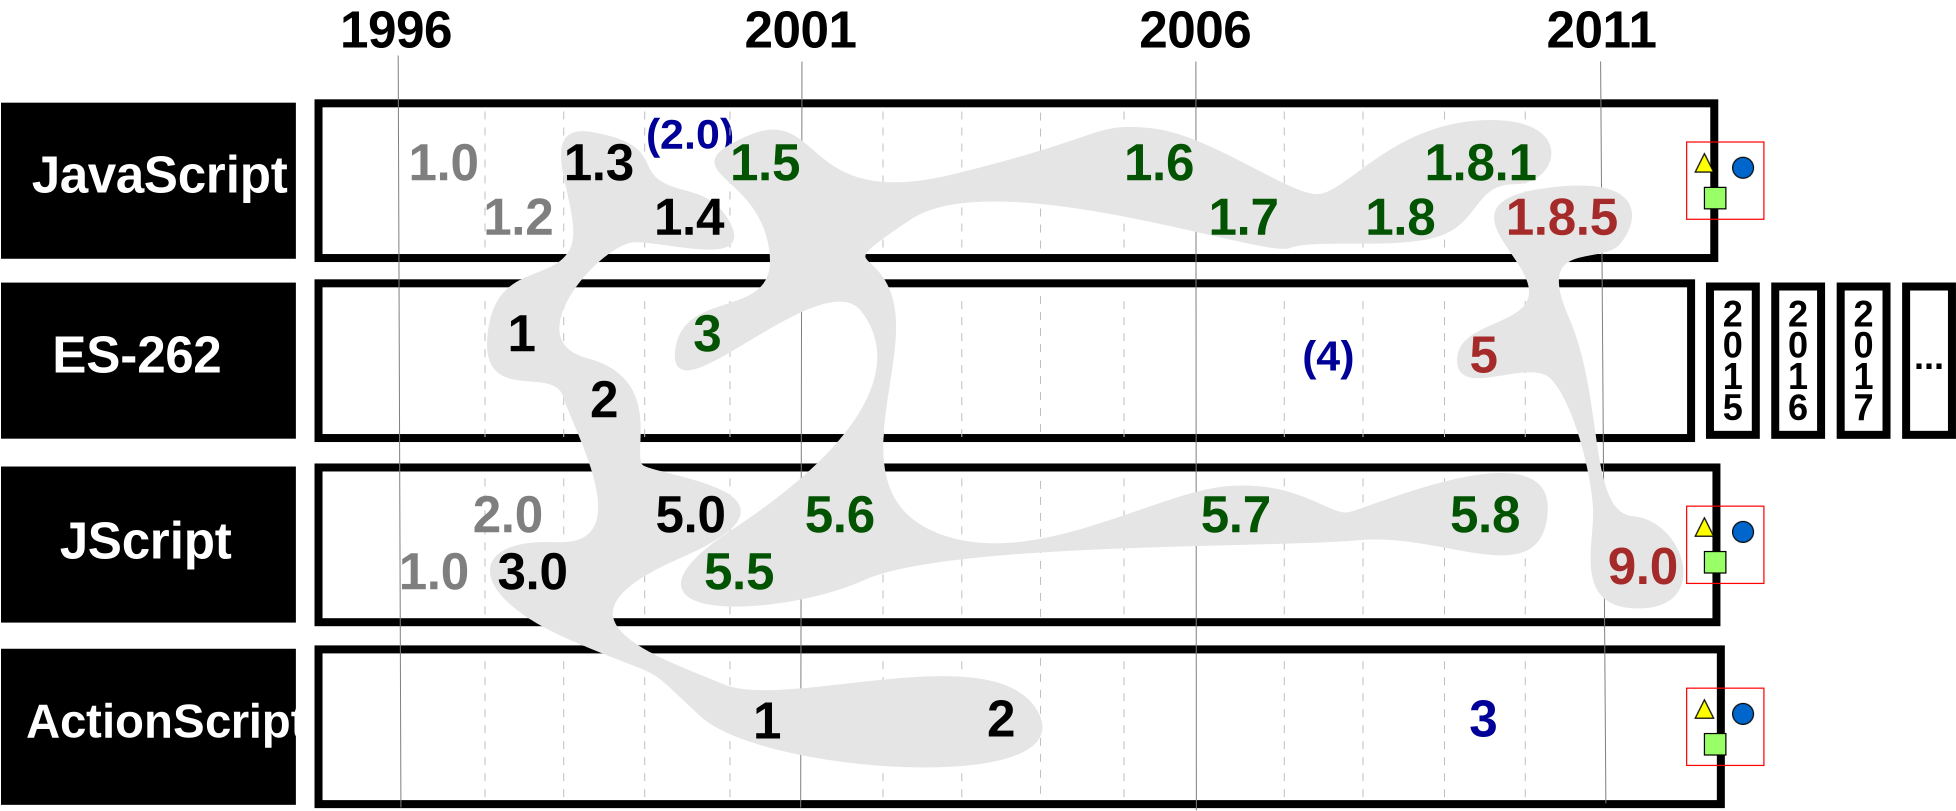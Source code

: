 <?xml version="1.0" encoding="UTF-8"?>
<dia:diagram xmlns:dia="http://www.lysator.liu.se/~alla/dia/">
  <dia:layer name="Background" visible="true" active="true">
    <dia:object type="Standard - Box" version="0" id="O0">
      <dia:attribute name="obj_pos">
        <dia:point val="3.975,16.269"/>
      </dia:attribute>
      <dia:attribute name="obj_bb">
        <dia:rectangle val="3.925,16.219;21.473,18.253"/>
      </dia:attribute>
      <dia:attribute name="elem_corner">
        <dia:point val="3.975,16.269"/>
      </dia:attribute>
      <dia:attribute name="elem_width">
        <dia:real val="17.447"/>
      </dia:attribute>
      <dia:attribute name="elem_height">
        <dia:real val="1.934"/>
      </dia:attribute>
      <dia:attribute name="border_width">
        <dia:real val="0.1"/>
      </dia:attribute>
      <dia:attribute name="show_background">
        <dia:boolean val="true"/>
      </dia:attribute>
    </dia:object>
    <dia:object type="Standard - Text" version="1" id="O1">
      <dia:attribute name="obj_pos">
        <dia:point val="4.242,15.57"/>
      </dia:attribute>
      <dia:attribute name="obj_bb">
        <dia:rectangle val="4.242,14.99;5.662,15.705"/>
      </dia:attribute>
      <dia:attribute name="text">
        <dia:composite type="text">
          <dia:attribute name="string">
            <dia:string>#1996#</dia:string>
          </dia:attribute>
          <dia:attribute name="font">
            <dia:font family="Liberation Sans" style="80" name="Courier"/>
          </dia:attribute>
          <dia:attribute name="height">
            <dia:real val="0.8"/>
          </dia:attribute>
          <dia:attribute name="pos">
            <dia:point val="4.242,15.57"/>
          </dia:attribute>
          <dia:attribute name="color">
            <dia:color val="#000000"/>
          </dia:attribute>
          <dia:attribute name="alignment">
            <dia:enum val="0"/>
          </dia:attribute>
        </dia:composite>
      </dia:attribute>
      <dia:attribute name="valign">
        <dia:enum val="3"/>
      </dia:attribute>
    </dia:object>
    <dia:object type="Standard - Text" version="1" id="O2">
      <dia:attribute name="obj_pos">
        <dia:point val="9.3,15.57"/>
      </dia:attribute>
      <dia:attribute name="obj_bb">
        <dia:rectangle val="9.3,14.99;10.72,15.705"/>
      </dia:attribute>
      <dia:attribute name="text">
        <dia:composite type="text">
          <dia:attribute name="string">
            <dia:string>#2001#</dia:string>
          </dia:attribute>
          <dia:attribute name="font">
            <dia:font family="Liberation Sans" style="80" name="Courier"/>
          </dia:attribute>
          <dia:attribute name="height">
            <dia:real val="0.8"/>
          </dia:attribute>
          <dia:attribute name="pos">
            <dia:point val="9.3,15.57"/>
          </dia:attribute>
          <dia:attribute name="color">
            <dia:color val="#000000"/>
          </dia:attribute>
          <dia:attribute name="alignment">
            <dia:enum val="0"/>
          </dia:attribute>
        </dia:composite>
      </dia:attribute>
      <dia:attribute name="valign">
        <dia:enum val="3"/>
      </dia:attribute>
    </dia:object>
    <dia:object type="Standard - Text" version="1" id="O3">
      <dia:attribute name="obj_pos">
        <dia:point val="14.235,15.57"/>
      </dia:attribute>
      <dia:attribute name="obj_bb">
        <dia:rectangle val="14.235,14.99;15.655,15.705"/>
      </dia:attribute>
      <dia:attribute name="text">
        <dia:composite type="text">
          <dia:attribute name="string">
            <dia:string>#2006#</dia:string>
          </dia:attribute>
          <dia:attribute name="font">
            <dia:font family="Liberation Sans" style="80" name="Courier"/>
          </dia:attribute>
          <dia:attribute name="height">
            <dia:real val="0.8"/>
          </dia:attribute>
          <dia:attribute name="pos">
            <dia:point val="14.235,15.57"/>
          </dia:attribute>
          <dia:attribute name="color">
            <dia:color val="#000000"/>
          </dia:attribute>
          <dia:attribute name="alignment">
            <dia:enum val="0"/>
          </dia:attribute>
        </dia:composite>
      </dia:attribute>
      <dia:attribute name="valign">
        <dia:enum val="3"/>
      </dia:attribute>
    </dia:object>
    <dia:object type="Standard - Text" version="1" id="O4">
      <dia:attribute name="obj_pos">
        <dia:point val="19.324,15.57"/>
      </dia:attribute>
      <dia:attribute name="obj_bb">
        <dia:rectangle val="19.324,14.99;20.709,15.705"/>
      </dia:attribute>
      <dia:attribute name="text">
        <dia:composite type="text">
          <dia:attribute name="string">
            <dia:string>#2011#</dia:string>
          </dia:attribute>
          <dia:attribute name="font">
            <dia:font family="Liberation Sans" style="80" name="Courier"/>
          </dia:attribute>
          <dia:attribute name="height">
            <dia:real val="0.8"/>
          </dia:attribute>
          <dia:attribute name="pos">
            <dia:point val="19.324,15.57"/>
          </dia:attribute>
          <dia:attribute name="color">
            <dia:color val="#000000"/>
          </dia:attribute>
          <dia:attribute name="alignment">
            <dia:enum val="0"/>
          </dia:attribute>
        </dia:composite>
      </dia:attribute>
      <dia:attribute name="valign">
        <dia:enum val="3"/>
      </dia:attribute>
    </dia:object>
    <dia:object type="Standard - Box" version="0" id="O5">
      <dia:attribute name="obj_pos">
        <dia:point val="3.975,18.519"/>
      </dia:attribute>
      <dia:attribute name="obj_bb">
        <dia:rectangle val="3.925,18.469;21.183,20.502"/>
      </dia:attribute>
      <dia:attribute name="elem_corner">
        <dia:point val="3.975,18.519"/>
      </dia:attribute>
      <dia:attribute name="elem_width">
        <dia:real val="17.157"/>
      </dia:attribute>
      <dia:attribute name="elem_height">
        <dia:real val="1.934"/>
      </dia:attribute>
      <dia:attribute name="border_width">
        <dia:real val="0.1"/>
      </dia:attribute>
      <dia:attribute name="show_background">
        <dia:boolean val="true"/>
      </dia:attribute>
    </dia:object>
    <dia:object type="Standard - Box" version="0" id="O6">
      <dia:attribute name="obj_pos">
        <dia:point val="3.975,20.821"/>
      </dia:attribute>
      <dia:attribute name="obj_bb">
        <dia:rectangle val="3.925,20.771;21.5,22.805"/>
      </dia:attribute>
      <dia:attribute name="elem_corner">
        <dia:point val="3.975,20.821"/>
      </dia:attribute>
      <dia:attribute name="elem_width">
        <dia:real val="17.474"/>
      </dia:attribute>
      <dia:attribute name="elem_height">
        <dia:real val="1.934"/>
      </dia:attribute>
      <dia:attribute name="border_width">
        <dia:real val="0.1"/>
      </dia:attribute>
      <dia:attribute name="show_background">
        <dia:boolean val="true"/>
      </dia:attribute>
    </dia:object>
    <dia:object type="Standard - Box" version="0" id="O7">
      <dia:attribute name="obj_pos">
        <dia:point val="0.056,16.311"/>
      </dia:attribute>
      <dia:attribute name="obj_bb">
        <dia:rectangle val="0.006,16.261;3.692,18.212"/>
      </dia:attribute>
      <dia:attribute name="elem_corner">
        <dia:point val="0.056,16.311"/>
      </dia:attribute>
      <dia:attribute name="elem_width">
        <dia:real val="3.586"/>
      </dia:attribute>
      <dia:attribute name="elem_height">
        <dia:real val="1.851"/>
      </dia:attribute>
      <dia:attribute name="border_width">
        <dia:real val="0.1"/>
      </dia:attribute>
      <dia:attribute name="inner_color">
        <dia:color val="#000000"/>
      </dia:attribute>
      <dia:attribute name="show_background">
        <dia:boolean val="true"/>
      </dia:attribute>
    </dia:object>
    <dia:object type="Standard - Text" version="1" id="O8">
      <dia:attribute name="obj_pos">
        <dia:point val="0.39,17.383"/>
      </dia:attribute>
      <dia:attribute name="obj_bb">
        <dia:rectangle val="0.39,16.803;3.622,17.518"/>
      </dia:attribute>
      <dia:attribute name="text">
        <dia:composite type="text">
          <dia:attribute name="string">
            <dia:string>#JavaScript#</dia:string>
          </dia:attribute>
          <dia:attribute name="font">
            <dia:font family="Liberation Sans" style="80" name="Courier"/>
          </dia:attribute>
          <dia:attribute name="height">
            <dia:real val="0.8"/>
          </dia:attribute>
          <dia:attribute name="pos">
            <dia:point val="0.39,17.383"/>
          </dia:attribute>
          <dia:attribute name="color">
            <dia:color val="#ffffff"/>
          </dia:attribute>
          <dia:attribute name="alignment">
            <dia:enum val="0"/>
          </dia:attribute>
        </dia:composite>
      </dia:attribute>
      <dia:attribute name="valign">
        <dia:enum val="3"/>
      </dia:attribute>
    </dia:object>
    <dia:object type="Standard - Box" version="0" id="O9">
      <dia:attribute name="obj_pos">
        <dia:point val="0.056,18.56"/>
      </dia:attribute>
      <dia:attribute name="obj_bb">
        <dia:rectangle val="0.006,18.51;3.692,20.461"/>
      </dia:attribute>
      <dia:attribute name="elem_corner">
        <dia:point val="0.056,18.56"/>
      </dia:attribute>
      <dia:attribute name="elem_width">
        <dia:real val="3.586"/>
      </dia:attribute>
      <dia:attribute name="elem_height">
        <dia:real val="1.851"/>
      </dia:attribute>
      <dia:attribute name="border_width">
        <dia:real val="0.1"/>
      </dia:attribute>
      <dia:attribute name="inner_color">
        <dia:color val="#000000"/>
      </dia:attribute>
      <dia:attribute name="show_background">
        <dia:boolean val="true"/>
      </dia:attribute>
    </dia:object>
    <dia:object type="Standard - Text" version="1" id="O10">
      <dia:attribute name="obj_pos">
        <dia:point val="0.648,19.632"/>
      </dia:attribute>
      <dia:attribute name="obj_bb">
        <dia:rectangle val="0.648,19.053;2.78,19.768"/>
      </dia:attribute>
      <dia:attribute name="text">
        <dia:composite type="text">
          <dia:attribute name="string">
            <dia:string>#ES-262#</dia:string>
          </dia:attribute>
          <dia:attribute name="font">
            <dia:font family="Liberation Sans" style="80" name="Courier"/>
          </dia:attribute>
          <dia:attribute name="height">
            <dia:real val="0.8"/>
          </dia:attribute>
          <dia:attribute name="pos">
            <dia:point val="0.648,19.632"/>
          </dia:attribute>
          <dia:attribute name="color">
            <dia:color val="#ffffff"/>
          </dia:attribute>
          <dia:attribute name="alignment">
            <dia:enum val="0"/>
          </dia:attribute>
        </dia:composite>
      </dia:attribute>
      <dia:attribute name="valign">
        <dia:enum val="3"/>
      </dia:attribute>
    </dia:object>
    <dia:object type="Standard - Box" version="0" id="O11">
      <dia:attribute name="obj_pos">
        <dia:point val="0.056,20.859"/>
      </dia:attribute>
      <dia:attribute name="obj_bb">
        <dia:rectangle val="0.006,20.809;3.692,22.76"/>
      </dia:attribute>
      <dia:attribute name="elem_corner">
        <dia:point val="0.056,20.859"/>
      </dia:attribute>
      <dia:attribute name="elem_width">
        <dia:real val="3.586"/>
      </dia:attribute>
      <dia:attribute name="elem_height">
        <dia:real val="1.851"/>
      </dia:attribute>
      <dia:attribute name="border_width">
        <dia:real val="0.1"/>
      </dia:attribute>
      <dia:attribute name="inner_color">
        <dia:color val="#000000"/>
      </dia:attribute>
      <dia:attribute name="show_background">
        <dia:boolean val="true"/>
      </dia:attribute>
    </dia:object>
    <dia:object type="Standard - Text" version="1" id="O12">
      <dia:attribute name="obj_pos">
        <dia:point val="0.741,21.958"/>
      </dia:attribute>
      <dia:attribute name="obj_bb">
        <dia:rectangle val="0.741,21.379;2.908,22.094"/>
      </dia:attribute>
      <dia:attribute name="text">
        <dia:composite type="text">
          <dia:attribute name="string">
            <dia:string>#JScript#</dia:string>
          </dia:attribute>
          <dia:attribute name="font">
            <dia:font family="Liberation Sans" style="80" name="Courier"/>
          </dia:attribute>
          <dia:attribute name="height">
            <dia:real val="0.8"/>
          </dia:attribute>
          <dia:attribute name="pos">
            <dia:point val="0.741,21.958"/>
          </dia:attribute>
          <dia:attribute name="color">
            <dia:color val="#ffffff"/>
          </dia:attribute>
          <dia:attribute name="alignment">
            <dia:enum val="0"/>
          </dia:attribute>
        </dia:composite>
      </dia:attribute>
      <dia:attribute name="valign">
        <dia:enum val="3"/>
      </dia:attribute>
    </dia:object>
    <dia:object type="Standard - Box" version="0" id="O13">
      <dia:attribute name="obj_pos">
        <dia:point val="3.975,23.095"/>
      </dia:attribute>
      <dia:attribute name="obj_bb">
        <dia:rectangle val="3.925,23.045;21.554,25.079"/>
      </dia:attribute>
      <dia:attribute name="elem_corner">
        <dia:point val="3.975,23.095"/>
      </dia:attribute>
      <dia:attribute name="elem_width">
        <dia:real val="17.529"/>
      </dia:attribute>
      <dia:attribute name="elem_height">
        <dia:real val="1.934"/>
      </dia:attribute>
      <dia:attribute name="border_width">
        <dia:real val="0.1"/>
      </dia:attribute>
      <dia:attribute name="show_background">
        <dia:boolean val="true"/>
      </dia:attribute>
    </dia:object>
    <dia:object type="Standard - Box" version="0" id="O14">
      <dia:attribute name="obj_pos">
        <dia:point val="0.056,23.137"/>
      </dia:attribute>
      <dia:attribute name="obj_bb">
        <dia:rectangle val="0.006,23.087;3.692,25.038"/>
      </dia:attribute>
      <dia:attribute name="elem_corner">
        <dia:point val="0.056,23.137"/>
      </dia:attribute>
      <dia:attribute name="elem_width">
        <dia:real val="3.586"/>
      </dia:attribute>
      <dia:attribute name="elem_height">
        <dia:real val="1.851"/>
      </dia:attribute>
      <dia:attribute name="border_width">
        <dia:real val="0.1"/>
      </dia:attribute>
      <dia:attribute name="inner_color">
        <dia:color val="#000000"/>
      </dia:attribute>
      <dia:attribute name="show_background">
        <dia:boolean val="true"/>
      </dia:attribute>
    </dia:object>
    <dia:object type="Standard - Text" version="1" id="O15">
      <dia:attribute name="obj_pos">
        <dia:point val="0.317,24.198"/>
      </dia:attribute>
      <dia:attribute name="obj_bb">
        <dia:rectangle val="0.317,23.662;3.842,24.324"/>
      </dia:attribute>
      <dia:attribute name="text">
        <dia:composite type="text">
          <dia:attribute name="string">
            <dia:string>#ActionScript#</dia:string>
          </dia:attribute>
          <dia:attribute name="font">
            <dia:font family="Liberation Sans" style="80" name="Courier"/>
          </dia:attribute>
          <dia:attribute name="height">
            <dia:real val="0.741"/>
          </dia:attribute>
          <dia:attribute name="pos">
            <dia:point val="0.317,24.198"/>
          </dia:attribute>
          <dia:attribute name="color">
            <dia:color val="#ffffff"/>
          </dia:attribute>
          <dia:attribute name="alignment">
            <dia:enum val="0"/>
          </dia:attribute>
        </dia:composite>
      </dia:attribute>
      <dia:attribute name="valign">
        <dia:enum val="3"/>
      </dia:attribute>
    </dia:object>
    <dia:object type="Standard - Text" version="1" id="O16">
      <dia:attribute name="obj_pos">
        <dia:point val="18.36,24.182"/>
      </dia:attribute>
      <dia:attribute name="obj_bb">
        <dia:rectangle val="18.36,23.602;18.715,24.317"/>
      </dia:attribute>
      <dia:attribute name="text">
        <dia:composite type="text">
          <dia:attribute name="string">
            <dia:string>#3#</dia:string>
          </dia:attribute>
          <dia:attribute name="font">
            <dia:font family="Liberation Sans" style="80" name="Courier"/>
          </dia:attribute>
          <dia:attribute name="height">
            <dia:real val="0.8"/>
          </dia:attribute>
          <dia:attribute name="pos">
            <dia:point val="18.36,24.182"/>
          </dia:attribute>
          <dia:attribute name="color">
            <dia:color val="#000099"/>
          </dia:attribute>
          <dia:attribute name="alignment">
            <dia:enum val="0"/>
          </dia:attribute>
        </dia:composite>
      </dia:attribute>
      <dia:attribute name="valign">
        <dia:enum val="3"/>
      </dia:attribute>
    </dia:object>
    <dia:object type="Standard - Text" version="1" id="O17">
      <dia:attribute name="obj_pos">
        <dia:point val="16.273,19.608"/>
      </dia:attribute>
      <dia:attribute name="obj_bb">
        <dia:rectangle val="16.273,19.123;16.925,19.722"/>
      </dia:attribute>
      <dia:attribute name="text">
        <dia:composite type="text">
          <dia:attribute name="string">
            <dia:string>#(4)#</dia:string>
          </dia:attribute>
          <dia:attribute name="font">
            <dia:font family="Liberation Sans" style="80" name="Courier"/>
          </dia:attribute>
          <dia:attribute name="height">
            <dia:real val="0.67"/>
          </dia:attribute>
          <dia:attribute name="pos">
            <dia:point val="16.273,19.608"/>
          </dia:attribute>
          <dia:attribute name="color">
            <dia:color val="#000099"/>
          </dia:attribute>
          <dia:attribute name="alignment">
            <dia:enum val="0"/>
          </dia:attribute>
        </dia:composite>
      </dia:attribute>
      <dia:attribute name="valign">
        <dia:enum val="3"/>
      </dia:attribute>
    </dia:object>
    <dia:object type="Standard - Text" version="1" id="O18">
      <dia:attribute name="obj_pos">
        <dia:point val="8.067,16.836"/>
      </dia:attribute>
      <dia:attribute name="obj_bb">
        <dia:rectangle val="8.067,16.351;9.167,16.95"/>
      </dia:attribute>
      <dia:attribute name="text">
        <dia:composite type="text">
          <dia:attribute name="string">
            <dia:string>#(2.0)#</dia:string>
          </dia:attribute>
          <dia:attribute name="font">
            <dia:font family="Liberation Sans" style="80" name="Courier"/>
          </dia:attribute>
          <dia:attribute name="height">
            <dia:real val="0.67"/>
          </dia:attribute>
          <dia:attribute name="pos">
            <dia:point val="8.067,16.836"/>
          </dia:attribute>
          <dia:attribute name="color">
            <dia:color val="#000099"/>
          </dia:attribute>
          <dia:attribute name="alignment">
            <dia:enum val="0"/>
          </dia:attribute>
        </dia:composite>
      </dia:attribute>
      <dia:attribute name="valign">
        <dia:enum val="3"/>
      </dia:attribute>
    </dia:object>
    <dia:group>
      <dia:group>
        <dia:object type="Standard - Line" version="0" id="O19">
          <dia:attribute name="obj_pos">
            <dia:point val="6.056,23.242"/>
          </dia:attribute>
          <dia:attribute name="obj_bb">
            <dia:rectangle val="6.056,23.242;6.056,24.96"/>
          </dia:attribute>
          <dia:attribute name="conn_endpoints">
            <dia:point val="6.056,23.242"/>
            <dia:point val="6.056,24.96"/>
          </dia:attribute>
          <dia:attribute name="numcp">
            <dia:int val="1"/>
          </dia:attribute>
          <dia:attribute name="line_color">
            <dia:color val="#bfbfbf"/>
          </dia:attribute>
          <dia:attribute name="line_width">
            <dia:real val="0"/>
          </dia:attribute>
          <dia:attribute name="line_style">
            <dia:enum val="4"/>
          </dia:attribute>
        </dia:object>
        <dia:object type="Standard - Line" version="0" id="O20">
          <dia:attribute name="obj_pos">
            <dia:point val="7.04,23.242"/>
          </dia:attribute>
          <dia:attribute name="obj_bb">
            <dia:rectangle val="7.04,23.242;7.04,24.96"/>
          </dia:attribute>
          <dia:attribute name="conn_endpoints">
            <dia:point val="7.04,23.242"/>
            <dia:point val="7.04,24.96"/>
          </dia:attribute>
          <dia:attribute name="numcp">
            <dia:int val="1"/>
          </dia:attribute>
          <dia:attribute name="line_color">
            <dia:color val="#bfbfbf"/>
          </dia:attribute>
          <dia:attribute name="line_width">
            <dia:real val="0"/>
          </dia:attribute>
          <dia:attribute name="line_style">
            <dia:enum val="4"/>
          </dia:attribute>
        </dia:object>
        <dia:object type="Standard - Line" version="0" id="O21">
          <dia:attribute name="obj_pos">
            <dia:point val="8.052,23.242"/>
          </dia:attribute>
          <dia:attribute name="obj_bb">
            <dia:rectangle val="8.052,23.242;8.052,24.96"/>
          </dia:attribute>
          <dia:attribute name="conn_endpoints">
            <dia:point val="8.052,23.242"/>
            <dia:point val="8.052,24.96"/>
          </dia:attribute>
          <dia:attribute name="numcp">
            <dia:int val="1"/>
          </dia:attribute>
          <dia:attribute name="line_color">
            <dia:color val="#bfbfbf"/>
          </dia:attribute>
          <dia:attribute name="line_width">
            <dia:real val="0"/>
          </dia:attribute>
          <dia:attribute name="line_style">
            <dia:enum val="4"/>
          </dia:attribute>
        </dia:object>
        <dia:object type="Standard - Line" version="0" id="O22">
          <dia:attribute name="obj_pos">
            <dia:point val="9.118,23.242"/>
          </dia:attribute>
          <dia:attribute name="obj_bb">
            <dia:rectangle val="9.118,23.242;9.118,24.96"/>
          </dia:attribute>
          <dia:attribute name="conn_endpoints">
            <dia:point val="9.118,23.242"/>
            <dia:point val="9.118,24.96"/>
          </dia:attribute>
          <dia:attribute name="numcp">
            <dia:int val="1"/>
          </dia:attribute>
          <dia:attribute name="line_color">
            <dia:color val="#bfbfbf"/>
          </dia:attribute>
          <dia:attribute name="line_width">
            <dia:real val="0"/>
          </dia:attribute>
          <dia:attribute name="line_style">
            <dia:enum val="4"/>
          </dia:attribute>
        </dia:object>
        <dia:object type="Standard - Line" version="0" id="O23">
          <dia:attribute name="obj_pos">
            <dia:point val="11.031,23.242"/>
          </dia:attribute>
          <dia:attribute name="obj_bb">
            <dia:rectangle val="11.031,23.242;11.031,24.96"/>
          </dia:attribute>
          <dia:attribute name="conn_endpoints">
            <dia:point val="11.031,23.242"/>
            <dia:point val="11.031,24.96"/>
          </dia:attribute>
          <dia:attribute name="numcp">
            <dia:int val="1"/>
          </dia:attribute>
          <dia:attribute name="line_color">
            <dia:color val="#bfbfbf"/>
          </dia:attribute>
          <dia:attribute name="line_width">
            <dia:real val="0"/>
          </dia:attribute>
          <dia:attribute name="line_style">
            <dia:enum val="4"/>
          </dia:attribute>
        </dia:object>
        <dia:object type="Standard - Line" version="0" id="O24">
          <dia:attribute name="obj_pos">
            <dia:point val="12.016,23.242"/>
          </dia:attribute>
          <dia:attribute name="obj_bb">
            <dia:rectangle val="12.016,23.242;12.016,24.96"/>
          </dia:attribute>
          <dia:attribute name="conn_endpoints">
            <dia:point val="12.016,23.242"/>
            <dia:point val="12.016,24.96"/>
          </dia:attribute>
          <dia:attribute name="numcp">
            <dia:int val="1"/>
          </dia:attribute>
          <dia:attribute name="line_color">
            <dia:color val="#bfbfbf"/>
          </dia:attribute>
          <dia:attribute name="line_width">
            <dia:real val="0"/>
          </dia:attribute>
          <dia:attribute name="line_style">
            <dia:enum val="4"/>
          </dia:attribute>
        </dia:object>
        <dia:object type="Standard - Line" version="0" id="O25">
          <dia:attribute name="obj_pos">
            <dia:point val="14.044,23.242"/>
          </dia:attribute>
          <dia:attribute name="obj_bb">
            <dia:rectangle val="14.044,23.242;14.044,24.96"/>
          </dia:attribute>
          <dia:attribute name="conn_endpoints">
            <dia:point val="14.044,23.242"/>
            <dia:point val="14.044,24.96"/>
          </dia:attribute>
          <dia:attribute name="numcp">
            <dia:int val="1"/>
          </dia:attribute>
          <dia:attribute name="line_color">
            <dia:color val="#bfbfbf"/>
          </dia:attribute>
          <dia:attribute name="line_width">
            <dia:real val="0"/>
          </dia:attribute>
          <dia:attribute name="line_style">
            <dia:enum val="4"/>
          </dia:attribute>
        </dia:object>
        <dia:object type="Standard - Line" version="0" id="O26">
          <dia:attribute name="obj_pos">
            <dia:point val="16.047,23.242"/>
          </dia:attribute>
          <dia:attribute name="obj_bb">
            <dia:rectangle val="16.047,23.242;16.047,24.96"/>
          </dia:attribute>
          <dia:attribute name="conn_endpoints">
            <dia:point val="16.047,23.242"/>
            <dia:point val="16.047,24.96"/>
          </dia:attribute>
          <dia:attribute name="numcp">
            <dia:int val="1"/>
          </dia:attribute>
          <dia:attribute name="line_color">
            <dia:color val="#bfbfbf"/>
          </dia:attribute>
          <dia:attribute name="line_width">
            <dia:real val="0"/>
          </dia:attribute>
          <dia:attribute name="line_style">
            <dia:enum val="4"/>
          </dia:attribute>
        </dia:object>
        <dia:object type="Standard - Line" version="0" id="O27">
          <dia:attribute name="obj_pos">
            <dia:point val="17.031,23.242"/>
          </dia:attribute>
          <dia:attribute name="obj_bb">
            <dia:rectangle val="17.031,23.242;17.031,24.96"/>
          </dia:attribute>
          <dia:attribute name="conn_endpoints">
            <dia:point val="17.031,23.242"/>
            <dia:point val="17.031,24.96"/>
          </dia:attribute>
          <dia:attribute name="numcp">
            <dia:int val="1"/>
          </dia:attribute>
          <dia:attribute name="line_color">
            <dia:color val="#bfbfbf"/>
          </dia:attribute>
          <dia:attribute name="line_width">
            <dia:real val="0"/>
          </dia:attribute>
          <dia:attribute name="line_style">
            <dia:enum val="4"/>
          </dia:attribute>
        </dia:object>
        <dia:object type="Standard - Line" version="0" id="O28">
          <dia:attribute name="obj_pos">
            <dia:point val="18.05,23.242"/>
          </dia:attribute>
          <dia:attribute name="obj_bb">
            <dia:rectangle val="18.05,23.242;18.05,24.96"/>
          </dia:attribute>
          <dia:attribute name="conn_endpoints">
            <dia:point val="18.05,23.242"/>
            <dia:point val="18.05,24.96"/>
          </dia:attribute>
          <dia:attribute name="numcp">
            <dia:int val="1"/>
          </dia:attribute>
          <dia:attribute name="line_color">
            <dia:color val="#bfbfbf"/>
          </dia:attribute>
          <dia:attribute name="line_width">
            <dia:real val="0"/>
          </dia:attribute>
          <dia:attribute name="line_style">
            <dia:enum val="4"/>
          </dia:attribute>
        </dia:object>
        <dia:object type="Standard - Line" version="0" id="O29">
          <dia:attribute name="obj_pos">
            <dia:point val="19.059,23.242"/>
          </dia:attribute>
          <dia:attribute name="obj_bb">
            <dia:rectangle val="19.059,23.242;19.059,24.96"/>
          </dia:attribute>
          <dia:attribute name="conn_endpoints">
            <dia:point val="19.059,23.242"/>
            <dia:point val="19.059,24.96"/>
          </dia:attribute>
          <dia:attribute name="numcp">
            <dia:int val="1"/>
          </dia:attribute>
          <dia:attribute name="line_color">
            <dia:color val="#bfbfbf"/>
          </dia:attribute>
          <dia:attribute name="line_width">
            <dia:real val="0"/>
          </dia:attribute>
          <dia:attribute name="line_style">
            <dia:enum val="4"/>
          </dia:attribute>
        </dia:object>
      </dia:group>
      <dia:object type="Standard - Line" version="0" id="O30">
        <dia:attribute name="obj_pos">
          <dia:point val="13.0,23.201"/>
        </dia:attribute>
        <dia:attribute name="obj_bb">
          <dia:rectangle val="13.0,23.201;13.0,24.918"/>
        </dia:attribute>
        <dia:attribute name="conn_endpoints">
          <dia:point val="13.0,23.201"/>
          <dia:point val="13.0,24.918"/>
        </dia:attribute>
        <dia:attribute name="numcp">
          <dia:int val="1"/>
        </dia:attribute>
        <dia:attribute name="line_color">
          <dia:color val="#bfbfbf"/>
        </dia:attribute>
        <dia:attribute name="line_width">
          <dia:real val="0"/>
        </dia:attribute>
        <dia:attribute name="line_style">
          <dia:enum val="4"/>
        </dia:attribute>
      </dia:object>
    </dia:group>
    <dia:group>
      <dia:group>
        <dia:object type="Standard - Line" version="0" id="O31">
          <dia:attribute name="obj_pos">
            <dia:point val="6.056,20.958"/>
          </dia:attribute>
          <dia:attribute name="obj_bb">
            <dia:rectangle val="6.056,20.958;6.056,22.675"/>
          </dia:attribute>
          <dia:attribute name="conn_endpoints">
            <dia:point val="6.056,20.958"/>
            <dia:point val="6.056,22.675"/>
          </dia:attribute>
          <dia:attribute name="numcp">
            <dia:int val="1"/>
          </dia:attribute>
          <dia:attribute name="line_color">
            <dia:color val="#bfbfbf"/>
          </dia:attribute>
          <dia:attribute name="line_width">
            <dia:real val="0"/>
          </dia:attribute>
          <dia:attribute name="line_style">
            <dia:enum val="4"/>
          </dia:attribute>
        </dia:object>
        <dia:object type="Standard - Line" version="0" id="O32">
          <dia:attribute name="obj_pos">
            <dia:point val="7.04,20.958"/>
          </dia:attribute>
          <dia:attribute name="obj_bb">
            <dia:rectangle val="7.04,20.958;7.04,22.675"/>
          </dia:attribute>
          <dia:attribute name="conn_endpoints">
            <dia:point val="7.04,20.958"/>
            <dia:point val="7.04,22.675"/>
          </dia:attribute>
          <dia:attribute name="numcp">
            <dia:int val="1"/>
          </dia:attribute>
          <dia:attribute name="line_color">
            <dia:color val="#bfbfbf"/>
          </dia:attribute>
          <dia:attribute name="line_width">
            <dia:real val="0"/>
          </dia:attribute>
          <dia:attribute name="line_style">
            <dia:enum val="4"/>
          </dia:attribute>
        </dia:object>
        <dia:object type="Standard - Line" version="0" id="O33">
          <dia:attribute name="obj_pos">
            <dia:point val="8.052,20.958"/>
          </dia:attribute>
          <dia:attribute name="obj_bb">
            <dia:rectangle val="8.052,20.958;8.052,22.675"/>
          </dia:attribute>
          <dia:attribute name="conn_endpoints">
            <dia:point val="8.052,20.958"/>
            <dia:point val="8.052,22.675"/>
          </dia:attribute>
          <dia:attribute name="numcp">
            <dia:int val="1"/>
          </dia:attribute>
          <dia:attribute name="line_color">
            <dia:color val="#bfbfbf"/>
          </dia:attribute>
          <dia:attribute name="line_width">
            <dia:real val="0"/>
          </dia:attribute>
          <dia:attribute name="line_style">
            <dia:enum val="4"/>
          </dia:attribute>
        </dia:object>
        <dia:object type="Standard - Line" version="0" id="O34">
          <dia:attribute name="obj_pos">
            <dia:point val="9.118,20.958"/>
          </dia:attribute>
          <dia:attribute name="obj_bb">
            <dia:rectangle val="9.118,20.958;9.118,22.675"/>
          </dia:attribute>
          <dia:attribute name="conn_endpoints">
            <dia:point val="9.118,20.958"/>
            <dia:point val="9.118,22.675"/>
          </dia:attribute>
          <dia:attribute name="numcp">
            <dia:int val="1"/>
          </dia:attribute>
          <dia:attribute name="line_color">
            <dia:color val="#bfbfbf"/>
          </dia:attribute>
          <dia:attribute name="line_width">
            <dia:real val="0"/>
          </dia:attribute>
          <dia:attribute name="line_style">
            <dia:enum val="4"/>
          </dia:attribute>
        </dia:object>
        <dia:object type="Standard - Line" version="0" id="O35">
          <dia:attribute name="obj_pos">
            <dia:point val="11.031,20.958"/>
          </dia:attribute>
          <dia:attribute name="obj_bb">
            <dia:rectangle val="11.031,20.958;11.031,22.675"/>
          </dia:attribute>
          <dia:attribute name="conn_endpoints">
            <dia:point val="11.031,20.958"/>
            <dia:point val="11.031,22.675"/>
          </dia:attribute>
          <dia:attribute name="numcp">
            <dia:int val="1"/>
          </dia:attribute>
          <dia:attribute name="line_color">
            <dia:color val="#bfbfbf"/>
          </dia:attribute>
          <dia:attribute name="line_width">
            <dia:real val="0"/>
          </dia:attribute>
          <dia:attribute name="line_style">
            <dia:enum val="4"/>
          </dia:attribute>
        </dia:object>
        <dia:object type="Standard - Line" version="0" id="O36">
          <dia:attribute name="obj_pos">
            <dia:point val="12.016,20.958"/>
          </dia:attribute>
          <dia:attribute name="obj_bb">
            <dia:rectangle val="12.016,20.958;12.016,22.675"/>
          </dia:attribute>
          <dia:attribute name="conn_endpoints">
            <dia:point val="12.016,20.958"/>
            <dia:point val="12.016,22.675"/>
          </dia:attribute>
          <dia:attribute name="numcp">
            <dia:int val="1"/>
          </dia:attribute>
          <dia:attribute name="line_color">
            <dia:color val="#bfbfbf"/>
          </dia:attribute>
          <dia:attribute name="line_width">
            <dia:real val="0"/>
          </dia:attribute>
          <dia:attribute name="line_style">
            <dia:enum val="4"/>
          </dia:attribute>
        </dia:object>
        <dia:object type="Standard - Line" version="0" id="O37">
          <dia:attribute name="obj_pos">
            <dia:point val="14.044,20.958"/>
          </dia:attribute>
          <dia:attribute name="obj_bb">
            <dia:rectangle val="14.044,20.958;14.044,22.675"/>
          </dia:attribute>
          <dia:attribute name="conn_endpoints">
            <dia:point val="14.044,20.958"/>
            <dia:point val="14.044,22.675"/>
          </dia:attribute>
          <dia:attribute name="numcp">
            <dia:int val="1"/>
          </dia:attribute>
          <dia:attribute name="line_color">
            <dia:color val="#bfbfbf"/>
          </dia:attribute>
          <dia:attribute name="line_width">
            <dia:real val="0"/>
          </dia:attribute>
          <dia:attribute name="line_style">
            <dia:enum val="4"/>
          </dia:attribute>
        </dia:object>
        <dia:object type="Standard - Line" version="0" id="O38">
          <dia:attribute name="obj_pos">
            <dia:point val="16.047,20.958"/>
          </dia:attribute>
          <dia:attribute name="obj_bb">
            <dia:rectangle val="16.047,20.958;16.047,22.675"/>
          </dia:attribute>
          <dia:attribute name="conn_endpoints">
            <dia:point val="16.047,20.958"/>
            <dia:point val="16.047,22.675"/>
          </dia:attribute>
          <dia:attribute name="numcp">
            <dia:int val="1"/>
          </dia:attribute>
          <dia:attribute name="line_color">
            <dia:color val="#bfbfbf"/>
          </dia:attribute>
          <dia:attribute name="line_width">
            <dia:real val="0"/>
          </dia:attribute>
          <dia:attribute name="line_style">
            <dia:enum val="4"/>
          </dia:attribute>
        </dia:object>
        <dia:object type="Standard - Line" version="0" id="O39">
          <dia:attribute name="obj_pos">
            <dia:point val="17.031,20.958"/>
          </dia:attribute>
          <dia:attribute name="obj_bb">
            <dia:rectangle val="17.031,20.958;17.031,22.675"/>
          </dia:attribute>
          <dia:attribute name="conn_endpoints">
            <dia:point val="17.031,20.958"/>
            <dia:point val="17.031,22.675"/>
          </dia:attribute>
          <dia:attribute name="numcp">
            <dia:int val="1"/>
          </dia:attribute>
          <dia:attribute name="line_color">
            <dia:color val="#bfbfbf"/>
          </dia:attribute>
          <dia:attribute name="line_width">
            <dia:real val="0"/>
          </dia:attribute>
          <dia:attribute name="line_style">
            <dia:enum val="4"/>
          </dia:attribute>
        </dia:object>
        <dia:object type="Standard - Line" version="0" id="O40">
          <dia:attribute name="obj_pos">
            <dia:point val="18.05,20.958"/>
          </dia:attribute>
          <dia:attribute name="obj_bb">
            <dia:rectangle val="18.05,20.958;18.05,22.675"/>
          </dia:attribute>
          <dia:attribute name="conn_endpoints">
            <dia:point val="18.05,20.958"/>
            <dia:point val="18.05,22.675"/>
          </dia:attribute>
          <dia:attribute name="numcp">
            <dia:int val="1"/>
          </dia:attribute>
          <dia:attribute name="line_color">
            <dia:color val="#bfbfbf"/>
          </dia:attribute>
          <dia:attribute name="line_width">
            <dia:real val="0"/>
          </dia:attribute>
          <dia:attribute name="line_style">
            <dia:enum val="4"/>
          </dia:attribute>
        </dia:object>
        <dia:object type="Standard - Line" version="0" id="O41">
          <dia:attribute name="obj_pos">
            <dia:point val="19.059,20.958"/>
          </dia:attribute>
          <dia:attribute name="obj_bb">
            <dia:rectangle val="19.059,20.958;19.059,22.675"/>
          </dia:attribute>
          <dia:attribute name="conn_endpoints">
            <dia:point val="19.059,20.958"/>
            <dia:point val="19.059,22.675"/>
          </dia:attribute>
          <dia:attribute name="numcp">
            <dia:int val="1"/>
          </dia:attribute>
          <dia:attribute name="line_color">
            <dia:color val="#bfbfbf"/>
          </dia:attribute>
          <dia:attribute name="line_width">
            <dia:real val="0"/>
          </dia:attribute>
          <dia:attribute name="line_style">
            <dia:enum val="4"/>
          </dia:attribute>
        </dia:object>
      </dia:group>
      <dia:object type="Standard - Line" version="0" id="O42">
        <dia:attribute name="obj_pos">
          <dia:point val="13.0,20.989"/>
        </dia:attribute>
        <dia:attribute name="obj_bb">
          <dia:rectangle val="13.0,20.989;13.0,22.707"/>
        </dia:attribute>
        <dia:attribute name="conn_endpoints">
          <dia:point val="13.0,20.989"/>
          <dia:point val="13.0,22.707"/>
        </dia:attribute>
        <dia:attribute name="numcp">
          <dia:int val="1"/>
        </dia:attribute>
        <dia:attribute name="line_color">
          <dia:color val="#bfbfbf"/>
        </dia:attribute>
        <dia:attribute name="line_width">
          <dia:real val="0"/>
        </dia:attribute>
        <dia:attribute name="line_style">
          <dia:enum val="4"/>
        </dia:attribute>
      </dia:object>
    </dia:group>
    <dia:group>
      <dia:object type="Standard - Line" version="0" id="O43">
        <dia:attribute name="obj_pos">
          <dia:point val="13.0,16.384"/>
        </dia:attribute>
        <dia:attribute name="obj_bb">
          <dia:rectangle val="13.0,16.384;13.0,18.101"/>
        </dia:attribute>
        <dia:attribute name="conn_endpoints">
          <dia:point val="13.0,16.384"/>
          <dia:point val="13.0,18.101"/>
        </dia:attribute>
        <dia:attribute name="numcp">
          <dia:int val="1"/>
        </dia:attribute>
        <dia:attribute name="line_color">
          <dia:color val="#bfbfbf"/>
        </dia:attribute>
        <dia:attribute name="line_width">
          <dia:real val="0"/>
        </dia:attribute>
        <dia:attribute name="line_style">
          <dia:enum val="4"/>
        </dia:attribute>
      </dia:object>
      <dia:group>
        <dia:object type="Standard - Line" version="0" id="O44">
          <dia:attribute name="obj_pos">
            <dia:point val="6.056,16.371"/>
          </dia:attribute>
          <dia:attribute name="obj_bb">
            <dia:rectangle val="6.056,16.371;6.056,18.088"/>
          </dia:attribute>
          <dia:attribute name="conn_endpoints">
            <dia:point val="6.056,16.371"/>
            <dia:point val="6.056,18.088"/>
          </dia:attribute>
          <dia:attribute name="numcp">
            <dia:int val="1"/>
          </dia:attribute>
          <dia:attribute name="line_color">
            <dia:color val="#bfbfbf"/>
          </dia:attribute>
          <dia:attribute name="line_width">
            <dia:real val="0"/>
          </dia:attribute>
          <dia:attribute name="line_style">
            <dia:enum val="4"/>
          </dia:attribute>
        </dia:object>
        <dia:object type="Standard - Line" version="0" id="O45">
          <dia:attribute name="obj_pos">
            <dia:point val="7.04,16.371"/>
          </dia:attribute>
          <dia:attribute name="obj_bb">
            <dia:rectangle val="7.04,16.371;7.04,18.088"/>
          </dia:attribute>
          <dia:attribute name="conn_endpoints">
            <dia:point val="7.04,16.371"/>
            <dia:point val="7.04,18.088"/>
          </dia:attribute>
          <dia:attribute name="numcp">
            <dia:int val="1"/>
          </dia:attribute>
          <dia:attribute name="line_color">
            <dia:color val="#bfbfbf"/>
          </dia:attribute>
          <dia:attribute name="line_width">
            <dia:real val="0"/>
          </dia:attribute>
          <dia:attribute name="line_style">
            <dia:enum val="4"/>
          </dia:attribute>
        </dia:object>
        <dia:object type="Standard - Line" version="0" id="O46">
          <dia:attribute name="obj_pos">
            <dia:point val="8.052,16.371"/>
          </dia:attribute>
          <dia:attribute name="obj_bb">
            <dia:rectangle val="8.052,16.371;8.052,18.088"/>
          </dia:attribute>
          <dia:attribute name="conn_endpoints">
            <dia:point val="8.052,16.371"/>
            <dia:point val="8.052,18.088"/>
          </dia:attribute>
          <dia:attribute name="numcp">
            <dia:int val="1"/>
          </dia:attribute>
          <dia:attribute name="line_color">
            <dia:color val="#bfbfbf"/>
          </dia:attribute>
          <dia:attribute name="line_width">
            <dia:real val="0"/>
          </dia:attribute>
          <dia:attribute name="line_style">
            <dia:enum val="4"/>
          </dia:attribute>
        </dia:object>
        <dia:object type="Standard - Line" version="0" id="O47">
          <dia:attribute name="obj_pos">
            <dia:point val="9.118,16.371"/>
          </dia:attribute>
          <dia:attribute name="obj_bb">
            <dia:rectangle val="9.118,16.371;9.118,18.088"/>
          </dia:attribute>
          <dia:attribute name="conn_endpoints">
            <dia:point val="9.118,16.371"/>
            <dia:point val="9.118,18.088"/>
          </dia:attribute>
          <dia:attribute name="numcp">
            <dia:int val="1"/>
          </dia:attribute>
          <dia:attribute name="line_color">
            <dia:color val="#bfbfbf"/>
          </dia:attribute>
          <dia:attribute name="line_width">
            <dia:real val="0"/>
          </dia:attribute>
          <dia:attribute name="line_style">
            <dia:enum val="4"/>
          </dia:attribute>
        </dia:object>
        <dia:object type="Standard - Line" version="0" id="O48">
          <dia:attribute name="obj_pos">
            <dia:point val="11.031,16.371"/>
          </dia:attribute>
          <dia:attribute name="obj_bb">
            <dia:rectangle val="11.031,16.371;11.031,18.088"/>
          </dia:attribute>
          <dia:attribute name="conn_endpoints">
            <dia:point val="11.031,16.371"/>
            <dia:point val="11.031,18.088"/>
          </dia:attribute>
          <dia:attribute name="numcp">
            <dia:int val="1"/>
          </dia:attribute>
          <dia:attribute name="line_color">
            <dia:color val="#bfbfbf"/>
          </dia:attribute>
          <dia:attribute name="line_width">
            <dia:real val="0"/>
          </dia:attribute>
          <dia:attribute name="line_style">
            <dia:enum val="4"/>
          </dia:attribute>
        </dia:object>
        <dia:object type="Standard - Line" version="0" id="O49">
          <dia:attribute name="obj_pos">
            <dia:point val="12.016,16.371"/>
          </dia:attribute>
          <dia:attribute name="obj_bb">
            <dia:rectangle val="12.016,16.371;12.016,18.088"/>
          </dia:attribute>
          <dia:attribute name="conn_endpoints">
            <dia:point val="12.016,16.371"/>
            <dia:point val="12.016,18.088"/>
          </dia:attribute>
          <dia:attribute name="numcp">
            <dia:int val="1"/>
          </dia:attribute>
          <dia:attribute name="line_color">
            <dia:color val="#bfbfbf"/>
          </dia:attribute>
          <dia:attribute name="line_width">
            <dia:real val="0"/>
          </dia:attribute>
          <dia:attribute name="line_style">
            <dia:enum val="4"/>
          </dia:attribute>
        </dia:object>
        <dia:object type="Standard - Line" version="0" id="O50">
          <dia:attribute name="obj_pos">
            <dia:point val="14.044,16.371"/>
          </dia:attribute>
          <dia:attribute name="obj_bb">
            <dia:rectangle val="14.044,16.371;14.044,18.088"/>
          </dia:attribute>
          <dia:attribute name="conn_endpoints">
            <dia:point val="14.044,16.371"/>
            <dia:point val="14.044,18.088"/>
          </dia:attribute>
          <dia:attribute name="numcp">
            <dia:int val="1"/>
          </dia:attribute>
          <dia:attribute name="line_color">
            <dia:color val="#bfbfbf"/>
          </dia:attribute>
          <dia:attribute name="line_width">
            <dia:real val="0"/>
          </dia:attribute>
          <dia:attribute name="line_style">
            <dia:enum val="4"/>
          </dia:attribute>
        </dia:object>
        <dia:object type="Standard - Line" version="0" id="O51">
          <dia:attribute name="obj_pos">
            <dia:point val="16.047,16.371"/>
          </dia:attribute>
          <dia:attribute name="obj_bb">
            <dia:rectangle val="16.047,16.371;16.047,18.088"/>
          </dia:attribute>
          <dia:attribute name="conn_endpoints">
            <dia:point val="16.047,16.371"/>
            <dia:point val="16.047,18.088"/>
          </dia:attribute>
          <dia:attribute name="numcp">
            <dia:int val="1"/>
          </dia:attribute>
          <dia:attribute name="line_color">
            <dia:color val="#bfbfbf"/>
          </dia:attribute>
          <dia:attribute name="line_width">
            <dia:real val="0"/>
          </dia:attribute>
          <dia:attribute name="line_style">
            <dia:enum val="4"/>
          </dia:attribute>
        </dia:object>
        <dia:object type="Standard - Line" version="0" id="O52">
          <dia:attribute name="obj_pos">
            <dia:point val="17.031,16.371"/>
          </dia:attribute>
          <dia:attribute name="obj_bb">
            <dia:rectangle val="17.031,16.371;17.031,18.088"/>
          </dia:attribute>
          <dia:attribute name="conn_endpoints">
            <dia:point val="17.031,16.371"/>
            <dia:point val="17.031,18.088"/>
          </dia:attribute>
          <dia:attribute name="numcp">
            <dia:int val="1"/>
          </dia:attribute>
          <dia:attribute name="line_color">
            <dia:color val="#bfbfbf"/>
          </dia:attribute>
          <dia:attribute name="line_width">
            <dia:real val="0"/>
          </dia:attribute>
          <dia:attribute name="line_style">
            <dia:enum val="4"/>
          </dia:attribute>
        </dia:object>
        <dia:object type="Standard - Line" version="0" id="O53">
          <dia:attribute name="obj_pos">
            <dia:point val="18.05,16.371"/>
          </dia:attribute>
          <dia:attribute name="obj_bb">
            <dia:rectangle val="18.05,16.371;18.05,18.088"/>
          </dia:attribute>
          <dia:attribute name="conn_endpoints">
            <dia:point val="18.05,16.371"/>
            <dia:point val="18.05,18.088"/>
          </dia:attribute>
          <dia:attribute name="numcp">
            <dia:int val="1"/>
          </dia:attribute>
          <dia:attribute name="line_color">
            <dia:color val="#bfbfbf"/>
          </dia:attribute>
          <dia:attribute name="line_width">
            <dia:real val="0"/>
          </dia:attribute>
          <dia:attribute name="line_style">
            <dia:enum val="4"/>
          </dia:attribute>
        </dia:object>
        <dia:object type="Standard - Line" version="0" id="O54">
          <dia:attribute name="obj_pos">
            <dia:point val="19.059,16.371"/>
          </dia:attribute>
          <dia:attribute name="obj_bb">
            <dia:rectangle val="19.059,16.371;19.059,18.088"/>
          </dia:attribute>
          <dia:attribute name="conn_endpoints">
            <dia:point val="19.059,16.371"/>
            <dia:point val="19.059,18.088"/>
          </dia:attribute>
          <dia:attribute name="numcp">
            <dia:int val="1"/>
          </dia:attribute>
          <dia:attribute name="line_color">
            <dia:color val="#bfbfbf"/>
          </dia:attribute>
          <dia:attribute name="line_width">
            <dia:real val="0"/>
          </dia:attribute>
          <dia:attribute name="line_style">
            <dia:enum val="4"/>
          </dia:attribute>
        </dia:object>
      </dia:group>
    </dia:group>
    <dia:group>
      <dia:object type="Standard - Line" version="0" id="O55">
        <dia:attribute name="obj_pos">
          <dia:point val="4.971,15.672"/>
        </dia:attribute>
        <dia:attribute name="obj_bb">
          <dia:rectangle val="4.971,15.672;5.005,25.071"/>
        </dia:attribute>
        <dia:attribute name="conn_endpoints">
          <dia:point val="4.971,15.672"/>
          <dia:point val="5.005,25.071"/>
        </dia:attribute>
        <dia:attribute name="numcp">
          <dia:int val="1"/>
        </dia:attribute>
        <dia:attribute name="line_color">
          <dia:color val="#7f7f7f"/>
        </dia:attribute>
        <dia:attribute name="line_width">
          <dia:real val="0"/>
        </dia:attribute>
      </dia:object>
      <dia:object type="Standard - Line" version="0" id="O56">
        <dia:attribute name="obj_pos">
          <dia:point val="10.018,15.747"/>
        </dia:attribute>
        <dia:attribute name="obj_bb">
          <dia:rectangle val="10.002,15.747;10.018,25.072"/>
        </dia:attribute>
        <dia:attribute name="conn_endpoints">
          <dia:point val="10.018,15.747"/>
          <dia:point val="10.002,25.072"/>
        </dia:attribute>
        <dia:attribute name="numcp">
          <dia:int val="1"/>
        </dia:attribute>
        <dia:attribute name="line_color">
          <dia:color val="#7f7f7f"/>
        </dia:attribute>
        <dia:attribute name="line_width">
          <dia:real val="0"/>
        </dia:attribute>
      </dia:object>
      <dia:object type="Standard - Line" version="0" id="O57">
        <dia:attribute name="obj_pos">
          <dia:point val="14.942,15.747"/>
        </dia:attribute>
        <dia:attribute name="obj_bb">
          <dia:rectangle val="14.942,15.747;14.948,25.107"/>
        </dia:attribute>
        <dia:attribute name="conn_endpoints">
          <dia:point val="14.942,15.747"/>
          <dia:point val="14.948,25.107"/>
        </dia:attribute>
        <dia:attribute name="numcp">
          <dia:int val="1"/>
        </dia:attribute>
        <dia:attribute name="line_color">
          <dia:color val="#7f7f7f"/>
        </dia:attribute>
        <dia:attribute name="line_width">
          <dia:real val="0"/>
        </dia:attribute>
      </dia:object>
      <dia:object type="Standard - Line" version="0" id="O58">
        <dia:attribute name="obj_pos">
          <dia:point val="20.001,15.746"/>
        </dia:attribute>
        <dia:attribute name="obj_bb">
          <dia:rectangle val="20.001,15.746;20.067,25.019"/>
        </dia:attribute>
        <dia:attribute name="conn_endpoints">
          <dia:point val="20.001,15.746"/>
          <dia:point val="20.067,25.019"/>
        </dia:attribute>
        <dia:attribute name="numcp">
          <dia:int val="1"/>
        </dia:attribute>
        <dia:attribute name="line_color">
          <dia:color val="#7f7f7f"/>
        </dia:attribute>
        <dia:attribute name="line_width">
          <dia:real val="0"/>
        </dia:attribute>
      </dia:object>
    </dia:group>
    <dia:group>
      <dia:object type="Standard - Line" version="0" id="O59">
        <dia:attribute name="obj_pos">
          <dia:point val="13.0,18.678"/>
        </dia:attribute>
        <dia:attribute name="obj_bb">
          <dia:rectangle val="13.0,18.678;13.0,20.395"/>
        </dia:attribute>
        <dia:attribute name="conn_endpoints">
          <dia:point val="13.0,18.678"/>
          <dia:point val="13.0,20.395"/>
        </dia:attribute>
        <dia:attribute name="numcp">
          <dia:int val="1"/>
        </dia:attribute>
        <dia:attribute name="line_color">
          <dia:color val="#bfbfbf"/>
        </dia:attribute>
        <dia:attribute name="line_width">
          <dia:real val="0"/>
        </dia:attribute>
        <dia:attribute name="line_style">
          <dia:enum val="4"/>
        </dia:attribute>
      </dia:object>
      <dia:group>
        <dia:object type="Standard - Line" version="0" id="O60">
          <dia:attribute name="obj_pos">
            <dia:point val="6.056,18.741"/>
          </dia:attribute>
          <dia:attribute name="obj_bb">
            <dia:rectangle val="6.056,18.741;6.056,20.459"/>
          </dia:attribute>
          <dia:attribute name="conn_endpoints">
            <dia:point val="6.056,18.741"/>
            <dia:point val="6.056,20.459"/>
          </dia:attribute>
          <dia:attribute name="numcp">
            <dia:int val="1"/>
          </dia:attribute>
          <dia:attribute name="line_color">
            <dia:color val="#bfbfbf"/>
          </dia:attribute>
          <dia:attribute name="line_width">
            <dia:real val="0"/>
          </dia:attribute>
          <dia:attribute name="line_style">
            <dia:enum val="4"/>
          </dia:attribute>
        </dia:object>
        <dia:object type="Standard - Line" version="0" id="O61">
          <dia:attribute name="obj_pos">
            <dia:point val="7.04,18.741"/>
          </dia:attribute>
          <dia:attribute name="obj_bb">
            <dia:rectangle val="7.04,18.741;7.04,20.459"/>
          </dia:attribute>
          <dia:attribute name="conn_endpoints">
            <dia:point val="7.04,18.741"/>
            <dia:point val="7.04,20.459"/>
          </dia:attribute>
          <dia:attribute name="numcp">
            <dia:int val="1"/>
          </dia:attribute>
          <dia:attribute name="line_color">
            <dia:color val="#bfbfbf"/>
          </dia:attribute>
          <dia:attribute name="line_width">
            <dia:real val="0"/>
          </dia:attribute>
          <dia:attribute name="line_style">
            <dia:enum val="4"/>
          </dia:attribute>
        </dia:object>
        <dia:object type="Standard - Line" version="0" id="O62">
          <dia:attribute name="obj_pos">
            <dia:point val="8.052,18.741"/>
          </dia:attribute>
          <dia:attribute name="obj_bb">
            <dia:rectangle val="8.052,18.741;8.052,20.459"/>
          </dia:attribute>
          <dia:attribute name="conn_endpoints">
            <dia:point val="8.052,18.741"/>
            <dia:point val="8.052,20.459"/>
          </dia:attribute>
          <dia:attribute name="numcp">
            <dia:int val="1"/>
          </dia:attribute>
          <dia:attribute name="line_color">
            <dia:color val="#bfbfbf"/>
          </dia:attribute>
          <dia:attribute name="line_width">
            <dia:real val="0"/>
          </dia:attribute>
          <dia:attribute name="line_style">
            <dia:enum val="4"/>
          </dia:attribute>
        </dia:object>
        <dia:object type="Standard - Line" version="0" id="O63">
          <dia:attribute name="obj_pos">
            <dia:point val="9.118,18.741"/>
          </dia:attribute>
          <dia:attribute name="obj_bb">
            <dia:rectangle val="9.118,18.741;9.118,20.459"/>
          </dia:attribute>
          <dia:attribute name="conn_endpoints">
            <dia:point val="9.118,18.741"/>
            <dia:point val="9.118,20.459"/>
          </dia:attribute>
          <dia:attribute name="numcp">
            <dia:int val="1"/>
          </dia:attribute>
          <dia:attribute name="line_color">
            <dia:color val="#bfbfbf"/>
          </dia:attribute>
          <dia:attribute name="line_width">
            <dia:real val="0"/>
          </dia:attribute>
          <dia:attribute name="line_style">
            <dia:enum val="4"/>
          </dia:attribute>
        </dia:object>
        <dia:object type="Standard - Line" version="0" id="O64">
          <dia:attribute name="obj_pos">
            <dia:point val="11.031,18.741"/>
          </dia:attribute>
          <dia:attribute name="obj_bb">
            <dia:rectangle val="11.031,18.741;11.031,20.459"/>
          </dia:attribute>
          <dia:attribute name="conn_endpoints">
            <dia:point val="11.031,18.741"/>
            <dia:point val="11.031,20.459"/>
          </dia:attribute>
          <dia:attribute name="numcp">
            <dia:int val="1"/>
          </dia:attribute>
          <dia:attribute name="line_color">
            <dia:color val="#bfbfbf"/>
          </dia:attribute>
          <dia:attribute name="line_width">
            <dia:real val="0"/>
          </dia:attribute>
          <dia:attribute name="line_style">
            <dia:enum val="4"/>
          </dia:attribute>
        </dia:object>
        <dia:object type="Standard - Line" version="0" id="O65">
          <dia:attribute name="obj_pos">
            <dia:point val="12.016,18.741"/>
          </dia:attribute>
          <dia:attribute name="obj_bb">
            <dia:rectangle val="12.016,18.741;12.016,20.459"/>
          </dia:attribute>
          <dia:attribute name="conn_endpoints">
            <dia:point val="12.016,18.741"/>
            <dia:point val="12.016,20.459"/>
          </dia:attribute>
          <dia:attribute name="numcp">
            <dia:int val="1"/>
          </dia:attribute>
          <dia:attribute name="line_color">
            <dia:color val="#bfbfbf"/>
          </dia:attribute>
          <dia:attribute name="line_width">
            <dia:real val="0"/>
          </dia:attribute>
          <dia:attribute name="line_style">
            <dia:enum val="4"/>
          </dia:attribute>
        </dia:object>
        <dia:object type="Standard - Line" version="0" id="O66">
          <dia:attribute name="obj_pos">
            <dia:point val="14.044,18.741"/>
          </dia:attribute>
          <dia:attribute name="obj_bb">
            <dia:rectangle val="14.044,18.741;14.044,20.459"/>
          </dia:attribute>
          <dia:attribute name="conn_endpoints">
            <dia:point val="14.044,18.741"/>
            <dia:point val="14.044,20.459"/>
          </dia:attribute>
          <dia:attribute name="numcp">
            <dia:int val="1"/>
          </dia:attribute>
          <dia:attribute name="line_color">
            <dia:color val="#bfbfbf"/>
          </dia:attribute>
          <dia:attribute name="line_width">
            <dia:real val="0"/>
          </dia:attribute>
          <dia:attribute name="line_style">
            <dia:enum val="4"/>
          </dia:attribute>
        </dia:object>
        <dia:object type="Standard - Line" version="0" id="O67">
          <dia:attribute name="obj_pos">
            <dia:point val="16.047,18.741"/>
          </dia:attribute>
          <dia:attribute name="obj_bb">
            <dia:rectangle val="16.047,18.741;16.047,20.459"/>
          </dia:attribute>
          <dia:attribute name="conn_endpoints">
            <dia:point val="16.047,18.741"/>
            <dia:point val="16.047,20.459"/>
          </dia:attribute>
          <dia:attribute name="numcp">
            <dia:int val="1"/>
          </dia:attribute>
          <dia:attribute name="line_color">
            <dia:color val="#bfbfbf"/>
          </dia:attribute>
          <dia:attribute name="line_width">
            <dia:real val="0"/>
          </dia:attribute>
          <dia:attribute name="line_style">
            <dia:enum val="4"/>
          </dia:attribute>
        </dia:object>
        <dia:object type="Standard - Line" version="0" id="O68">
          <dia:attribute name="obj_pos">
            <dia:point val="17.031,18.741"/>
          </dia:attribute>
          <dia:attribute name="obj_bb">
            <dia:rectangle val="17.031,18.741;17.031,20.459"/>
          </dia:attribute>
          <dia:attribute name="conn_endpoints">
            <dia:point val="17.031,18.741"/>
            <dia:point val="17.031,20.459"/>
          </dia:attribute>
          <dia:attribute name="numcp">
            <dia:int val="1"/>
          </dia:attribute>
          <dia:attribute name="line_color">
            <dia:color val="#bfbfbf"/>
          </dia:attribute>
          <dia:attribute name="line_width">
            <dia:real val="0"/>
          </dia:attribute>
          <dia:attribute name="line_style">
            <dia:enum val="4"/>
          </dia:attribute>
        </dia:object>
        <dia:object type="Standard - Line" version="0" id="O69">
          <dia:attribute name="obj_pos">
            <dia:point val="18.05,18.741"/>
          </dia:attribute>
          <dia:attribute name="obj_bb">
            <dia:rectangle val="18.05,18.741;18.05,20.459"/>
          </dia:attribute>
          <dia:attribute name="conn_endpoints">
            <dia:point val="18.05,18.741"/>
            <dia:point val="18.05,20.459"/>
          </dia:attribute>
          <dia:attribute name="numcp">
            <dia:int val="1"/>
          </dia:attribute>
          <dia:attribute name="line_color">
            <dia:color val="#bfbfbf"/>
          </dia:attribute>
          <dia:attribute name="line_width">
            <dia:real val="0"/>
          </dia:attribute>
          <dia:attribute name="line_style">
            <dia:enum val="4"/>
          </dia:attribute>
        </dia:object>
        <dia:object type="Standard - Line" version="0" id="O70">
          <dia:attribute name="obj_pos">
            <dia:point val="19.059,18.741"/>
          </dia:attribute>
          <dia:attribute name="obj_bb">
            <dia:rectangle val="19.059,18.741;19.059,20.459"/>
          </dia:attribute>
          <dia:attribute name="conn_endpoints">
            <dia:point val="19.059,18.741"/>
            <dia:point val="19.059,20.459"/>
          </dia:attribute>
          <dia:attribute name="numcp">
            <dia:int val="1"/>
          </dia:attribute>
          <dia:attribute name="line_color">
            <dia:color val="#bfbfbf"/>
          </dia:attribute>
          <dia:attribute name="line_width">
            <dia:real val="0"/>
          </dia:attribute>
          <dia:attribute name="line_style">
            <dia:enum val="4"/>
          </dia:attribute>
        </dia:object>
      </dia:group>
    </dia:group>
    <dia:object type="Standard - Image" version="0" id="O71">
      <dia:attribute name="obj_pos">
        <dia:point val="21.069,16.745"/>
      </dia:attribute>
      <dia:attribute name="obj_bb">
        <dia:rectangle val="21.069,16.745;22.051,17.727"/>
      </dia:attribute>
      <dia:attribute name="elem_corner">
        <dia:point val="21.069,16.745"/>
      </dia:attribute>
      <dia:attribute name="elem_width">
        <dia:real val="0.981"/>
      </dia:attribute>
      <dia:attribute name="elem_height">
        <dia:real val="0.981"/>
      </dia:attribute>
      <dia:attribute name="border_width">
        <dia:real val="0"/>
      </dia:attribute>
      <dia:attribute name="draw_border">
        <dia:boolean val="false"/>
      </dia:attribute>
      <dia:attribute name="keep_aspect">
        <dia:boolean val="true"/>
      </dia:attribute>
      <dia:attribute name="file">
        <dia:string>#/home/noel/git/me/fullwebdev/packages/illustrations/images/third-party/parts/Red_X_Freehand.svg#</dia:string>
      </dia:attribute>
    </dia:object>
    <dia:group>
      <dia:object type="Standard - Box" version="0" id="O72">
        <dia:attribute name="obj_pos">
          <dia:point val="21.368,18.559"/>
        </dia:attribute>
        <dia:attribute name="obj_bb">
          <dia:rectangle val="21.318,18.509;21.99,20.462"/>
        </dia:attribute>
        <dia:attribute name="elem_corner">
          <dia:point val="21.368,18.559"/>
        </dia:attribute>
        <dia:attribute name="elem_width">
          <dia:real val="0.573"/>
        </dia:attribute>
        <dia:attribute name="elem_height">
          <dia:real val="1.854"/>
        </dia:attribute>
        <dia:attribute name="border_width">
          <dia:real val="0.1"/>
        </dia:attribute>
        <dia:attribute name="show_background">
          <dia:boolean val="true"/>
        </dia:attribute>
      </dia:object>
      <dia:group>
        <dia:object type="Standard - Text" version="1" id="O73">
          <dia:attribute name="obj_pos">
            <dia:point val="21.529,19.057"/>
          </dia:attribute>
          <dia:attribute name="obj_bb">
            <dia:rectangle val="21.529,18.648;21.779,19.153"/>
          </dia:attribute>
          <dia:attribute name="text">
            <dia:composite type="text">
              <dia:attribute name="string">
                <dia:string>#2#</dia:string>
              </dia:attribute>
              <dia:attribute name="font">
                <dia:font family="Liberation Sans" style="80" name="Courier"/>
              </dia:attribute>
              <dia:attribute name="height">
                <dia:real val="0.564"/>
              </dia:attribute>
              <dia:attribute name="pos">
                <dia:point val="21.529,19.057"/>
              </dia:attribute>
              <dia:attribute name="color">
                <dia:color val="#000000"/>
              </dia:attribute>
              <dia:attribute name="alignment">
                <dia:enum val="0"/>
              </dia:attribute>
            </dia:composite>
          </dia:attribute>
          <dia:attribute name="valign">
            <dia:enum val="3"/>
          </dia:attribute>
        </dia:object>
        <dia:object type="Standard - Text" version="1" id="O74">
          <dia:attribute name="obj_pos">
            <dia:point val="21.529,19.448"/>
          </dia:attribute>
          <dia:attribute name="obj_bb">
            <dia:rectangle val="21.529,19.039;21.779,19.544"/>
          </dia:attribute>
          <dia:attribute name="text">
            <dia:composite type="text">
              <dia:attribute name="string">
                <dia:string>#0#</dia:string>
              </dia:attribute>
              <dia:attribute name="font">
                <dia:font family="Liberation Sans" style="80" name="Courier"/>
              </dia:attribute>
              <dia:attribute name="height">
                <dia:real val="0.564"/>
              </dia:attribute>
              <dia:attribute name="pos">
                <dia:point val="21.529,19.448"/>
              </dia:attribute>
              <dia:attribute name="color">
                <dia:color val="#000000"/>
              </dia:attribute>
              <dia:attribute name="alignment">
                <dia:enum val="0"/>
              </dia:attribute>
            </dia:composite>
          </dia:attribute>
          <dia:attribute name="valign">
            <dia:enum val="3"/>
          </dia:attribute>
        </dia:object>
        <dia:object type="Standard - Text" version="1" id="O75">
          <dia:attribute name="obj_pos">
            <dia:point val="21.529,19.839"/>
          </dia:attribute>
          <dia:attribute name="obj_bb">
            <dia:rectangle val="21.529,19.43;21.779,19.934"/>
          </dia:attribute>
          <dia:attribute name="text">
            <dia:composite type="text">
              <dia:attribute name="string">
                <dia:string>#1#</dia:string>
              </dia:attribute>
              <dia:attribute name="font">
                <dia:font family="Liberation Sans" style="80" name="Courier"/>
              </dia:attribute>
              <dia:attribute name="height">
                <dia:real val="0.564"/>
              </dia:attribute>
              <dia:attribute name="pos">
                <dia:point val="21.529,19.839"/>
              </dia:attribute>
              <dia:attribute name="color">
                <dia:color val="#000000"/>
              </dia:attribute>
              <dia:attribute name="alignment">
                <dia:enum val="0"/>
              </dia:attribute>
            </dia:composite>
          </dia:attribute>
          <dia:attribute name="valign">
            <dia:enum val="3"/>
          </dia:attribute>
        </dia:object>
        <dia:object type="Standard - Text" version="1" id="O76">
          <dia:attribute name="obj_pos">
            <dia:point val="21.529,20.23"/>
          </dia:attribute>
          <dia:attribute name="obj_bb">
            <dia:rectangle val="21.529,19.821;21.779,20.325"/>
          </dia:attribute>
          <dia:attribute name="text">
            <dia:composite type="text">
              <dia:attribute name="string">
                <dia:string>#5#</dia:string>
              </dia:attribute>
              <dia:attribute name="font">
                <dia:font family="Liberation Sans" style="80" name="Courier"/>
              </dia:attribute>
              <dia:attribute name="height">
                <dia:real val="0.564"/>
              </dia:attribute>
              <dia:attribute name="pos">
                <dia:point val="21.529,20.23"/>
              </dia:attribute>
              <dia:attribute name="color">
                <dia:color val="#000000"/>
              </dia:attribute>
              <dia:attribute name="alignment">
                <dia:enum val="0"/>
              </dia:attribute>
            </dia:composite>
          </dia:attribute>
          <dia:attribute name="valign">
            <dia:enum val="3"/>
          </dia:attribute>
        </dia:object>
      </dia:group>
    </dia:group>
    <dia:group>
      <dia:object type="Standard - Box" version="0" id="O77">
        <dia:attribute name="obj_pos">
          <dia:point val="22.184,18.559"/>
        </dia:attribute>
        <dia:attribute name="obj_bb">
          <dia:rectangle val="22.134,18.509;22.806,20.462"/>
        </dia:attribute>
        <dia:attribute name="elem_corner">
          <dia:point val="22.184,18.559"/>
        </dia:attribute>
        <dia:attribute name="elem_width">
          <dia:real val="0.573"/>
        </dia:attribute>
        <dia:attribute name="elem_height">
          <dia:real val="1.854"/>
        </dia:attribute>
        <dia:attribute name="border_width">
          <dia:real val="0.1"/>
        </dia:attribute>
        <dia:attribute name="show_background">
          <dia:boolean val="true"/>
        </dia:attribute>
      </dia:object>
      <dia:group>
        <dia:object type="Standard - Text" version="1" id="O78">
          <dia:attribute name="obj_pos">
            <dia:point val="22.345,19.057"/>
          </dia:attribute>
          <dia:attribute name="obj_bb">
            <dia:rectangle val="22.345,18.648;22.595,19.153"/>
          </dia:attribute>
          <dia:attribute name="text">
            <dia:composite type="text">
              <dia:attribute name="string">
                <dia:string>#2#</dia:string>
              </dia:attribute>
              <dia:attribute name="font">
                <dia:font family="Liberation Sans" style="80" name="Courier"/>
              </dia:attribute>
              <dia:attribute name="height">
                <dia:real val="0.564"/>
              </dia:attribute>
              <dia:attribute name="pos">
                <dia:point val="22.345,19.057"/>
              </dia:attribute>
              <dia:attribute name="color">
                <dia:color val="#000000"/>
              </dia:attribute>
              <dia:attribute name="alignment">
                <dia:enum val="0"/>
              </dia:attribute>
            </dia:composite>
          </dia:attribute>
          <dia:attribute name="valign">
            <dia:enum val="3"/>
          </dia:attribute>
        </dia:object>
        <dia:object type="Standard - Text" version="1" id="O79">
          <dia:attribute name="obj_pos">
            <dia:point val="22.345,19.448"/>
          </dia:attribute>
          <dia:attribute name="obj_bb">
            <dia:rectangle val="22.345,19.039;22.595,19.544"/>
          </dia:attribute>
          <dia:attribute name="text">
            <dia:composite type="text">
              <dia:attribute name="string">
                <dia:string>#0#</dia:string>
              </dia:attribute>
              <dia:attribute name="font">
                <dia:font family="Liberation Sans" style="80" name="Courier"/>
              </dia:attribute>
              <dia:attribute name="height">
                <dia:real val="0.564"/>
              </dia:attribute>
              <dia:attribute name="pos">
                <dia:point val="22.345,19.448"/>
              </dia:attribute>
              <dia:attribute name="color">
                <dia:color val="#000000"/>
              </dia:attribute>
              <dia:attribute name="alignment">
                <dia:enum val="0"/>
              </dia:attribute>
            </dia:composite>
          </dia:attribute>
          <dia:attribute name="valign">
            <dia:enum val="3"/>
          </dia:attribute>
        </dia:object>
        <dia:object type="Standard - Text" version="1" id="O80">
          <dia:attribute name="obj_pos">
            <dia:point val="22.345,19.839"/>
          </dia:attribute>
          <dia:attribute name="obj_bb">
            <dia:rectangle val="22.345,19.43;22.595,19.934"/>
          </dia:attribute>
          <dia:attribute name="text">
            <dia:composite type="text">
              <dia:attribute name="string">
                <dia:string>#1#</dia:string>
              </dia:attribute>
              <dia:attribute name="font">
                <dia:font family="Liberation Sans" style="80" name="Courier"/>
              </dia:attribute>
              <dia:attribute name="height">
                <dia:real val="0.564"/>
              </dia:attribute>
              <dia:attribute name="pos">
                <dia:point val="22.345,19.839"/>
              </dia:attribute>
              <dia:attribute name="color">
                <dia:color val="#000000"/>
              </dia:attribute>
              <dia:attribute name="alignment">
                <dia:enum val="0"/>
              </dia:attribute>
            </dia:composite>
          </dia:attribute>
          <dia:attribute name="valign">
            <dia:enum val="3"/>
          </dia:attribute>
        </dia:object>
        <dia:object type="Standard - Text" version="1" id="O81">
          <dia:attribute name="obj_pos">
            <dia:point val="22.345,20.23"/>
          </dia:attribute>
          <dia:attribute name="obj_bb">
            <dia:rectangle val="22.345,19.821;22.595,20.325"/>
          </dia:attribute>
          <dia:attribute name="text">
            <dia:composite type="text">
              <dia:attribute name="string">
                <dia:string>#6#</dia:string>
              </dia:attribute>
              <dia:attribute name="font">
                <dia:font family="Liberation Sans" style="80" name="Courier"/>
              </dia:attribute>
              <dia:attribute name="height">
                <dia:real val="0.564"/>
              </dia:attribute>
              <dia:attribute name="pos">
                <dia:point val="22.345,20.23"/>
              </dia:attribute>
              <dia:attribute name="color">
                <dia:color val="#000000"/>
              </dia:attribute>
              <dia:attribute name="alignment">
                <dia:enum val="0"/>
              </dia:attribute>
            </dia:composite>
          </dia:attribute>
          <dia:attribute name="valign">
            <dia:enum val="3"/>
          </dia:attribute>
        </dia:object>
      </dia:group>
    </dia:group>
    <dia:group>
      <dia:object type="Standard - Box" version="0" id="O82">
        <dia:attribute name="obj_pos">
          <dia:point val="23.002,18.559"/>
        </dia:attribute>
        <dia:attribute name="obj_bb">
          <dia:rectangle val="22.952,18.509;23.624,20.462"/>
        </dia:attribute>
        <dia:attribute name="elem_corner">
          <dia:point val="23.002,18.559"/>
        </dia:attribute>
        <dia:attribute name="elem_width">
          <dia:real val="0.573"/>
        </dia:attribute>
        <dia:attribute name="elem_height">
          <dia:real val="1.854"/>
        </dia:attribute>
        <dia:attribute name="border_width">
          <dia:real val="0.1"/>
        </dia:attribute>
        <dia:attribute name="show_background">
          <dia:boolean val="true"/>
        </dia:attribute>
      </dia:object>
      <dia:group>
        <dia:object type="Standard - Text" version="1" id="O83">
          <dia:attribute name="obj_pos">
            <dia:point val="23.163,19.057"/>
          </dia:attribute>
          <dia:attribute name="obj_bb">
            <dia:rectangle val="23.163,18.648;23.413,19.153"/>
          </dia:attribute>
          <dia:attribute name="text">
            <dia:composite type="text">
              <dia:attribute name="string">
                <dia:string>#2#</dia:string>
              </dia:attribute>
              <dia:attribute name="font">
                <dia:font family="Liberation Sans" style="80" name="Courier"/>
              </dia:attribute>
              <dia:attribute name="height">
                <dia:real val="0.564"/>
              </dia:attribute>
              <dia:attribute name="pos">
                <dia:point val="23.163,19.057"/>
              </dia:attribute>
              <dia:attribute name="color">
                <dia:color val="#000000"/>
              </dia:attribute>
              <dia:attribute name="alignment">
                <dia:enum val="0"/>
              </dia:attribute>
            </dia:composite>
          </dia:attribute>
          <dia:attribute name="valign">
            <dia:enum val="3"/>
          </dia:attribute>
        </dia:object>
        <dia:object type="Standard - Text" version="1" id="O84">
          <dia:attribute name="obj_pos">
            <dia:point val="23.163,19.448"/>
          </dia:attribute>
          <dia:attribute name="obj_bb">
            <dia:rectangle val="23.163,19.039;23.413,19.544"/>
          </dia:attribute>
          <dia:attribute name="text">
            <dia:composite type="text">
              <dia:attribute name="string">
                <dia:string>#0#</dia:string>
              </dia:attribute>
              <dia:attribute name="font">
                <dia:font family="Liberation Sans" style="80" name="Courier"/>
              </dia:attribute>
              <dia:attribute name="height">
                <dia:real val="0.564"/>
              </dia:attribute>
              <dia:attribute name="pos">
                <dia:point val="23.163,19.448"/>
              </dia:attribute>
              <dia:attribute name="color">
                <dia:color val="#000000"/>
              </dia:attribute>
              <dia:attribute name="alignment">
                <dia:enum val="0"/>
              </dia:attribute>
            </dia:composite>
          </dia:attribute>
          <dia:attribute name="valign">
            <dia:enum val="3"/>
          </dia:attribute>
        </dia:object>
        <dia:object type="Standard - Text" version="1" id="O85">
          <dia:attribute name="obj_pos">
            <dia:point val="23.163,19.839"/>
          </dia:attribute>
          <dia:attribute name="obj_bb">
            <dia:rectangle val="23.163,19.43;23.413,19.934"/>
          </dia:attribute>
          <dia:attribute name="text">
            <dia:composite type="text">
              <dia:attribute name="string">
                <dia:string>#1#</dia:string>
              </dia:attribute>
              <dia:attribute name="font">
                <dia:font family="Liberation Sans" style="80" name="Courier"/>
              </dia:attribute>
              <dia:attribute name="height">
                <dia:real val="0.564"/>
              </dia:attribute>
              <dia:attribute name="pos">
                <dia:point val="23.163,19.839"/>
              </dia:attribute>
              <dia:attribute name="color">
                <dia:color val="#000000"/>
              </dia:attribute>
              <dia:attribute name="alignment">
                <dia:enum val="0"/>
              </dia:attribute>
            </dia:composite>
          </dia:attribute>
          <dia:attribute name="valign">
            <dia:enum val="3"/>
          </dia:attribute>
        </dia:object>
        <dia:object type="Standard - Text" version="1" id="O86">
          <dia:attribute name="obj_pos">
            <dia:point val="23.163,20.23"/>
          </dia:attribute>
          <dia:attribute name="obj_bb">
            <dia:rectangle val="23.163,19.821;23.413,20.325"/>
          </dia:attribute>
          <dia:attribute name="text">
            <dia:composite type="text">
              <dia:attribute name="string">
                <dia:string>#7#</dia:string>
              </dia:attribute>
              <dia:attribute name="font">
                <dia:font family="Liberation Sans" style="80" name="Courier"/>
              </dia:attribute>
              <dia:attribute name="height">
                <dia:real val="0.564"/>
              </dia:attribute>
              <dia:attribute name="pos">
                <dia:point val="23.163,20.23"/>
              </dia:attribute>
              <dia:attribute name="color">
                <dia:color val="#000000"/>
              </dia:attribute>
              <dia:attribute name="alignment">
                <dia:enum val="0"/>
              </dia:attribute>
            </dia:composite>
          </dia:attribute>
          <dia:attribute name="valign">
            <dia:enum val="3"/>
          </dia:attribute>
        </dia:object>
      </dia:group>
    </dia:group>
    <dia:group>
      <dia:object type="Standard - Box" version="0" id="O87">
        <dia:attribute name="obj_pos">
          <dia:point val="23.82,18.559"/>
        </dia:attribute>
        <dia:attribute name="obj_bb">
          <dia:rectangle val="23.77,18.509;24.442,20.462"/>
        </dia:attribute>
        <dia:attribute name="elem_corner">
          <dia:point val="23.82,18.559"/>
        </dia:attribute>
        <dia:attribute name="elem_width">
          <dia:real val="0.573"/>
        </dia:attribute>
        <dia:attribute name="elem_height">
          <dia:real val="1.854"/>
        </dia:attribute>
        <dia:attribute name="border_width">
          <dia:real val="0.1"/>
        </dia:attribute>
        <dia:attribute name="show_background">
          <dia:boolean val="true"/>
        </dia:attribute>
      </dia:object>
      <dia:object type="Standard - Text" version="1" id="O88">
        <dia:attribute name="obj_pos">
          <dia:point val="23.919,19.589"/>
        </dia:attribute>
        <dia:attribute name="obj_bb">
          <dia:rectangle val="23.919,19.18;24.294,19.685"/>
        </dia:attribute>
        <dia:attribute name="text">
          <dia:composite type="text">
            <dia:attribute name="string">
              <dia:string>#...#</dia:string>
            </dia:attribute>
            <dia:attribute name="font">
              <dia:font family="Liberation Sans" style="80" name="Courier"/>
            </dia:attribute>
            <dia:attribute name="height">
              <dia:real val="0.564"/>
            </dia:attribute>
            <dia:attribute name="pos">
              <dia:point val="23.919,19.589"/>
            </dia:attribute>
            <dia:attribute name="color">
              <dia:color val="#000000"/>
            </dia:attribute>
            <dia:attribute name="alignment">
              <dia:enum val="0"/>
            </dia:attribute>
          </dia:composite>
        </dia:attribute>
        <dia:attribute name="valign">
          <dia:enum val="3"/>
        </dia:attribute>
      </dia:object>
    </dia:group>
    <dia:object type="Standard - Image" version="0" id="O89">
      <dia:attribute name="obj_pos">
        <dia:point val="21.069,23.572"/>
      </dia:attribute>
      <dia:attribute name="obj_bb">
        <dia:rectangle val="21.069,23.572;22.051,24.553"/>
      </dia:attribute>
      <dia:attribute name="elem_corner">
        <dia:point val="21.069,23.572"/>
      </dia:attribute>
      <dia:attribute name="elem_width">
        <dia:real val="0.981"/>
      </dia:attribute>
      <dia:attribute name="elem_height">
        <dia:real val="0.981"/>
      </dia:attribute>
      <dia:attribute name="border_width">
        <dia:real val="0"/>
      </dia:attribute>
      <dia:attribute name="draw_border">
        <dia:boolean val="false"/>
      </dia:attribute>
      <dia:attribute name="keep_aspect">
        <dia:boolean val="true"/>
      </dia:attribute>
      <dia:attribute name="file">
        <dia:string>#/home/noel/git/me/fullwebdev/packages/illustrations/images/third-party/parts/Red_X_Freehand.svg#</dia:string>
      </dia:attribute>
    </dia:object>
    <dia:object type="Standard - Image" version="0" id="O90">
      <dia:attribute name="obj_pos">
        <dia:point val="21.069,21.297"/>
      </dia:attribute>
      <dia:attribute name="obj_bb">
        <dia:rectangle val="21.069,21.297;22.051,22.278"/>
      </dia:attribute>
      <dia:attribute name="elem_corner">
        <dia:point val="21.069,21.297"/>
      </dia:attribute>
      <dia:attribute name="elem_width">
        <dia:real val="0.981"/>
      </dia:attribute>
      <dia:attribute name="elem_height">
        <dia:real val="0.981"/>
      </dia:attribute>
      <dia:attribute name="border_width">
        <dia:real val="0"/>
      </dia:attribute>
      <dia:attribute name="draw_border">
        <dia:boolean val="false"/>
      </dia:attribute>
      <dia:attribute name="keep_aspect">
        <dia:boolean val="true"/>
      </dia:attribute>
      <dia:attribute name="file">
        <dia:string>#/home/noel/git/me/fullwebdev/packages/illustrations/images/third-party/parts/Red_X_Freehand.svg#</dia:string>
      </dia:attribute>
    </dia:object>
    <dia:object type="Standard - Beziergon" version="0" id="O91">
      <dia:attribute name="obj_pos">
        <dia:point val="19.306,17.355"/>
      </dia:attribute>
      <dia:attribute name="obj_bb">
        <dia:rectangle val="18.206,17.296;21.038,22.584"/>
      </dia:attribute>
      <dia:attribute name="bez_points">
        <dia:point val="19.306,17.355"/>
        <dia:point val="20.556,17.18"/>
        <dia:point val="20.456,17.73"/>
        <dia:point val="20.231,18.005"/>
        <dia:point val="20.006,18.28"/>
        <dia:point val="19.131,17.93"/>
        <dia:point val="19.581,18.955"/>
        <dia:point val="20.031,19.98"/>
        <dia:point val="19.806,21.405"/>
        <dia:point val="20.406,21.455"/>
        <dia:point val="21.006,21.505"/>
        <dia:point val="21.356,22.535"/>
        <dia:point val="20.507,22.558"/>
        <dia:point val="19.659,22.581"/>
        <dia:point val="19.957,21.787"/>
        <dia:point val="19.931,21.33"/>
        <dia:point val="19.906,20.873"/>
        <dia:point val="19.69,20.013"/>
        <dia:point val="19.406,19.705"/>
        <dia:point val="19.123,19.396"/>
        <dia:point val="18.231,19.955"/>
        <dia:point val="18.231,19.48"/>
        <dia:point val="18.231,19.005"/>
        <dia:point val="19.156,19.08"/>
        <dia:point val="19.131,18.605"/>
        <dia:point val="19.106,18.13"/>
        <dia:point val="18.056,17.53"/>
      </dia:attribute>
      <dia:attribute name="corner_types">
        <dia:enum val="968565201"/>
        <dia:enum val="0"/>
        <dia:enum val="0"/>
        <dia:enum val="0"/>
        <dia:enum val="0"/>
        <dia:enum val="0"/>
        <dia:enum val="0"/>
        <dia:enum val="0"/>
        <dia:enum val="0"/>
        <dia:enum val="0"/>
      </dia:attribute>
      <dia:attribute name="line_color">
        <dia:color val="#e5e5e5"/>
      </dia:attribute>
      <dia:attribute name="line_width">
        <dia:real val="0.05"/>
      </dia:attribute>
      <dia:attribute name="inner_color">
        <dia:color val="#e5e5e5"/>
      </dia:attribute>
      <dia:attribute name="show_background">
        <dia:boolean val="true"/>
      </dia:attribute>
    </dia:object>
    <dia:object type="Standard - Text" version="1" id="O92">
      <dia:attribute name="obj_pos">
        <dia:point val="20.089,22.278"/>
      </dia:attribute>
      <dia:attribute name="obj_bb">
        <dia:rectangle val="20.089,21.699;20.976,22.414"/>
      </dia:attribute>
      <dia:attribute name="text">
        <dia:composite type="text">
          <dia:attribute name="string">
            <dia:string>#9.0#</dia:string>
          </dia:attribute>
          <dia:attribute name="font">
            <dia:font family="Liberation Sans" style="80" name="Courier"/>
          </dia:attribute>
          <dia:attribute name="height">
            <dia:real val="0.8"/>
          </dia:attribute>
          <dia:attribute name="pos">
            <dia:point val="20.089,22.278"/>
          </dia:attribute>
          <dia:attribute name="color">
            <dia:color val="#a52a2a"/>
          </dia:attribute>
          <dia:attribute name="alignment">
            <dia:enum val="0"/>
          </dia:attribute>
        </dia:composite>
      </dia:attribute>
      <dia:attribute name="valign">
        <dia:enum val="3"/>
      </dia:attribute>
    </dia:object>
    <dia:object type="Standard - Text" version="1" id="O93">
      <dia:attribute name="obj_pos">
        <dia:point val="18.362,19.632"/>
      </dia:attribute>
      <dia:attribute name="obj_bb">
        <dia:rectangle val="18.362,19.053;18.717,19.768"/>
      </dia:attribute>
      <dia:attribute name="text">
        <dia:composite type="text">
          <dia:attribute name="string">
            <dia:string>#5#</dia:string>
          </dia:attribute>
          <dia:attribute name="font">
            <dia:font family="Liberation Sans" style="80" name="Courier"/>
          </dia:attribute>
          <dia:attribute name="height">
            <dia:real val="0.8"/>
          </dia:attribute>
          <dia:attribute name="pos">
            <dia:point val="18.362,19.632"/>
          </dia:attribute>
          <dia:attribute name="color">
            <dia:color val="#a52a2a"/>
          </dia:attribute>
          <dia:attribute name="alignment">
            <dia:enum val="0"/>
          </dia:attribute>
        </dia:composite>
      </dia:attribute>
      <dia:attribute name="valign">
        <dia:enum val="3"/>
      </dia:attribute>
    </dia:object>
    <dia:object type="Standard - Text" version="1" id="O94">
      <dia:attribute name="obj_pos">
        <dia:point val="18.815,17.91"/>
      </dia:attribute>
      <dia:attribute name="obj_bb">
        <dia:rectangle val="18.815,17.331;20.235,18.046"/>
      </dia:attribute>
      <dia:attribute name="text">
        <dia:composite type="text">
          <dia:attribute name="string">
            <dia:string>#1.8.5#</dia:string>
          </dia:attribute>
          <dia:attribute name="font">
            <dia:font family="Liberation Sans" style="80" name="Courier"/>
          </dia:attribute>
          <dia:attribute name="height">
            <dia:real val="0.8"/>
          </dia:attribute>
          <dia:attribute name="pos">
            <dia:point val="18.815,17.91"/>
          </dia:attribute>
          <dia:attribute name="color">
            <dia:color val="#a52a2a"/>
          </dia:attribute>
          <dia:attribute name="alignment">
            <dia:enum val="0"/>
          </dia:attribute>
        </dia:composite>
      </dia:attribute>
      <dia:attribute name="valign">
        <dia:enum val="3"/>
      </dia:attribute>
    </dia:object>
    <dia:object type="Standard - Beziergon" version="0" id="O95">
      <dia:attribute name="obj_pos">
        <dia:point val="9.331,16.705"/>
      </dia:attribute>
      <dia:attribute name="obj_bb">
        <dia:rectangle val="8.429,16.477;19.386,22.56"/>
      </dia:attribute>
      <dia:attribute name="bez_points">
        <dia:point val="9.331,16.705"/>
        <dia:point val="10.281,16.28"/>
        <dia:point val="9.963,17.655"/>
        <dia:point val="11.913,17.18"/>
        <dia:point val="13.863,16.705"/>
        <dia:point val="13.656,16.53"/>
        <dia:point val="14.381,16.605"/>
        <dia:point val="15.106,16.68"/>
        <dia:point val="16.081,17.43"/>
        <dia:point val="16.456,17.43"/>
        <dia:point val="16.831,17.43"/>
        <dia:point val="17.381,16.555"/>
        <dia:point val="18.531,16.505"/>
        <dia:point val="19.681,16.455"/>
        <dia:point val="19.456,17.255"/>
        <dia:point val="18.931,17.255"/>
        <dia:point val="18.406,17.255"/>
        <dia:point val="18.481,17.73"/>
        <dia:point val="17.981,17.905"/>
        <dia:point val="17.481,18.08"/>
        <dia:point val="16.406,17.93"/>
        <dia:point val="16.106,18.055"/>
        <dia:point val="15.806,18.18"/>
        <dia:point val="12.431,16.98"/>
        <dia:point val="11.356,17.705"/>
        <dia:point val="10.281,18.43"/>
        <dia:point val="11.031,18.005"/>
        <dia:point val="11.156,18.855"/>
        <dia:point val="11.281,19.705"/>
        <dia:point val="10.481,21.155"/>
        <dia:point val="11.681,21.655"/>
        <dia:point val="12.881,22.155"/>
        <dia:point val="14.431,21.155"/>
        <dia:point val="15.331,21.08"/>
        <dia:point val="16.231,21.005"/>
        <dia:point val="16.606,21.455"/>
        <dia:point val="16.856,21.405"/>
        <dia:point val="17.106,21.355"/>
        <dia:point val="19.374,20.353"/>
        <dia:point val="19.315,21.366"/>
        <dia:point val="19.256,22.38"/>
        <dia:point val="18.056,21.605"/>
        <dia:point val="16.981,21.705"/>
        <dia:point val="15.906,21.805"/>
        <dia:point val="11.838,21.728"/>
        <dia:point val="10.788,22.205"/>
        <dia:point val="9.737,22.681"/>
        <dia:point val="7.417,22.765"/>
        <dia:point val="9.16,21.618"/>
        <dia:point val="10.902,20.472"/>
        <dia:point val="11.281,19.505"/>
        <dia:point val="10.781,18.855"/>
        <dia:point val="10.281,18.205"/>
        <dia:point val="8.381,20.205"/>
        <dia:point val="8.456,19.38"/>
        <dia:point val="8.531,18.555"/>
        <dia:point val="9.781,19.055"/>
        <dia:point val="9.631,18.08"/>
        <dia:point val="9.481,17.105"/>
        <dia:point val="8.381,17.13"/>
      </dia:attribute>
      <dia:attribute name="corner_types">
        <dia:enum val="966612282"/>
        <dia:enum val="0"/>
        <dia:enum val="0"/>
        <dia:enum val="0"/>
        <dia:enum val="0"/>
        <dia:enum val="0"/>
        <dia:enum val="0"/>
        <dia:enum val="0"/>
        <dia:enum val="0"/>
        <dia:enum val="0"/>
        <dia:enum val="0"/>
        <dia:enum val="0"/>
        <dia:enum val="0"/>
        <dia:enum val="0"/>
        <dia:enum val="0"/>
        <dia:enum val="0"/>
        <dia:enum val="0"/>
        <dia:enum val="0"/>
        <dia:enum val="0"/>
        <dia:enum val="0"/>
        <dia:enum val="0"/>
      </dia:attribute>
      <dia:attribute name="line_color">
        <dia:color val="#e5e5e5"/>
      </dia:attribute>
      <dia:attribute name="line_width">
        <dia:real val="0.05"/>
      </dia:attribute>
      <dia:attribute name="inner_color">
        <dia:color val="#e5e5e5"/>
      </dia:attribute>
      <dia:attribute name="show_background">
        <dia:boolean val="true"/>
      </dia:attribute>
    </dia:object>
    <dia:object type="Standard - Text" version="1" id="O96">
      <dia:attribute name="obj_pos">
        <dia:point val="14.044,17.229"/>
      </dia:attribute>
      <dia:attribute name="obj_bb">
        <dia:rectangle val="14.044,16.65;14.931,17.365"/>
      </dia:attribute>
      <dia:attribute name="text">
        <dia:composite type="text">
          <dia:attribute name="string">
            <dia:string>#1.6#</dia:string>
          </dia:attribute>
          <dia:attribute name="font">
            <dia:font family="Liberation Sans" style="80" name="Courier"/>
          </dia:attribute>
          <dia:attribute name="height">
            <dia:real val="0.8"/>
          </dia:attribute>
          <dia:attribute name="pos">
            <dia:point val="14.044,17.229"/>
          </dia:attribute>
          <dia:attribute name="color">
            <dia:color val="#025302"/>
          </dia:attribute>
          <dia:attribute name="alignment">
            <dia:enum val="0"/>
          </dia:attribute>
        </dia:composite>
      </dia:attribute>
      <dia:attribute name="valign">
        <dia:enum val="3"/>
      </dia:attribute>
      <dia:connections>
        <dia:connection handle="0" to="O50" connection="0"/>
      </dia:connections>
    </dia:object>
    <dia:object type="Standard - Text" version="1" id="O97">
      <dia:attribute name="obj_pos">
        <dia:point val="15.1,17.91"/>
      </dia:attribute>
      <dia:attribute name="obj_bb">
        <dia:rectangle val="15.1,17.331;15.988,18.046"/>
      </dia:attribute>
      <dia:attribute name="text">
        <dia:composite type="text">
          <dia:attribute name="string">
            <dia:string>#1.7#</dia:string>
          </dia:attribute>
          <dia:attribute name="font">
            <dia:font family="Liberation Sans" style="80" name="Courier"/>
          </dia:attribute>
          <dia:attribute name="height">
            <dia:real val="0.8"/>
          </dia:attribute>
          <dia:attribute name="pos">
            <dia:point val="15.1,17.91"/>
          </dia:attribute>
          <dia:attribute name="color">
            <dia:color val="#025302"/>
          </dia:attribute>
          <dia:attribute name="alignment">
            <dia:enum val="0"/>
          </dia:attribute>
        </dia:composite>
      </dia:attribute>
      <dia:attribute name="valign">
        <dia:enum val="3"/>
      </dia:attribute>
    </dia:object>
    <dia:object type="Standard - Text" version="1" id="O98">
      <dia:attribute name="obj_pos">
        <dia:point val="17.06,17.91"/>
      </dia:attribute>
      <dia:attribute name="obj_bb">
        <dia:rectangle val="17.06,17.331;17.947,18.046"/>
      </dia:attribute>
      <dia:attribute name="text">
        <dia:composite type="text">
          <dia:attribute name="string">
            <dia:string>#1.8#</dia:string>
          </dia:attribute>
          <dia:attribute name="font">
            <dia:font family="Liberation Sans" style="80" name="Courier"/>
          </dia:attribute>
          <dia:attribute name="height">
            <dia:real val="0.8"/>
          </dia:attribute>
          <dia:attribute name="pos">
            <dia:point val="17.06,17.91"/>
          </dia:attribute>
          <dia:attribute name="color">
            <dia:color val="#025302"/>
          </dia:attribute>
          <dia:attribute name="alignment">
            <dia:enum val="0"/>
          </dia:attribute>
        </dia:composite>
      </dia:attribute>
      <dia:attribute name="valign">
        <dia:enum val="3"/>
      </dia:attribute>
    </dia:object>
    <dia:object type="Standard - Text" version="1" id="O99">
      <dia:attribute name="obj_pos">
        <dia:point val="8.659,19.368"/>
      </dia:attribute>
      <dia:attribute name="obj_bb">
        <dia:rectangle val="8.659,18.789;9.014,19.504"/>
      </dia:attribute>
      <dia:attribute name="text">
        <dia:composite type="text">
          <dia:attribute name="string">
            <dia:string>#3#</dia:string>
          </dia:attribute>
          <dia:attribute name="font">
            <dia:font family="Liberation Sans" style="80" name="Courier"/>
          </dia:attribute>
          <dia:attribute name="height">
            <dia:real val="0.8"/>
          </dia:attribute>
          <dia:attribute name="pos">
            <dia:point val="8.659,19.368"/>
          </dia:attribute>
          <dia:attribute name="color">
            <dia:color val="#025302"/>
          </dia:attribute>
          <dia:attribute name="alignment">
            <dia:enum val="0"/>
          </dia:attribute>
        </dia:composite>
      </dia:attribute>
      <dia:attribute name="valign">
        <dia:enum val="3"/>
      </dia:attribute>
    </dia:object>
    <dia:object type="Standard - Text" version="1" id="O100">
      <dia:attribute name="obj_pos">
        <dia:point val="8.795,22.344"/>
      </dia:attribute>
      <dia:attribute name="obj_bb">
        <dia:rectangle val="8.795,21.765;9.682,22.48"/>
      </dia:attribute>
      <dia:attribute name="text">
        <dia:composite type="text">
          <dia:attribute name="string">
            <dia:string>#5.5#</dia:string>
          </dia:attribute>
          <dia:attribute name="font">
            <dia:font family="Liberation Sans" style="80" name="Courier"/>
          </dia:attribute>
          <dia:attribute name="height">
            <dia:real val="0.8"/>
          </dia:attribute>
          <dia:attribute name="pos">
            <dia:point val="8.795,22.344"/>
          </dia:attribute>
          <dia:attribute name="color">
            <dia:color val="#025302"/>
          </dia:attribute>
          <dia:attribute name="alignment">
            <dia:enum val="0"/>
          </dia:attribute>
        </dia:composite>
      </dia:attribute>
      <dia:attribute name="valign">
        <dia:enum val="3"/>
      </dia:attribute>
    </dia:object>
    <dia:object type="Standard - Text" version="1" id="O101">
      <dia:attribute name="obj_pos">
        <dia:point val="15.002,21.631"/>
      </dia:attribute>
      <dia:attribute name="obj_bb">
        <dia:rectangle val="15.002,21.051;15.89,21.766"/>
      </dia:attribute>
      <dia:attribute name="text">
        <dia:composite type="text">
          <dia:attribute name="string">
            <dia:string>#5.7#</dia:string>
          </dia:attribute>
          <dia:attribute name="font">
            <dia:font family="Liberation Sans" style="80" name="Courier"/>
          </dia:attribute>
          <dia:attribute name="height">
            <dia:real val="0.8"/>
          </dia:attribute>
          <dia:attribute name="pos">
            <dia:point val="15.002,21.631"/>
          </dia:attribute>
          <dia:attribute name="color">
            <dia:color val="#025302"/>
          </dia:attribute>
          <dia:attribute name="alignment">
            <dia:enum val="0"/>
          </dia:attribute>
        </dia:composite>
      </dia:attribute>
      <dia:attribute name="valign">
        <dia:enum val="3"/>
      </dia:attribute>
    </dia:object>
    <dia:object type="Standard - Text" version="1" id="O102">
      <dia:attribute name="obj_pos">
        <dia:point val="10.054,21.631"/>
      </dia:attribute>
      <dia:attribute name="obj_bb">
        <dia:rectangle val="10.054,21.051;10.941,21.766"/>
      </dia:attribute>
      <dia:attribute name="text">
        <dia:composite type="text">
          <dia:attribute name="string">
            <dia:string>#5.6#</dia:string>
          </dia:attribute>
          <dia:attribute name="font">
            <dia:font family="Liberation Sans" style="80" name="Courier"/>
          </dia:attribute>
          <dia:attribute name="height">
            <dia:real val="0.8"/>
          </dia:attribute>
          <dia:attribute name="pos">
            <dia:point val="10.054,21.631"/>
          </dia:attribute>
          <dia:attribute name="color">
            <dia:color val="#025302"/>
          </dia:attribute>
          <dia:attribute name="alignment">
            <dia:enum val="0"/>
          </dia:attribute>
        </dia:composite>
      </dia:attribute>
      <dia:attribute name="valign">
        <dia:enum val="3"/>
      </dia:attribute>
    </dia:object>
    <dia:object type="Standard - Text" version="1" id="O103">
      <dia:attribute name="obj_pos">
        <dia:point val="18.119,21.631"/>
      </dia:attribute>
      <dia:attribute name="obj_bb">
        <dia:rectangle val="18.119,21.051;19.006,21.766"/>
      </dia:attribute>
      <dia:attribute name="text">
        <dia:composite type="text">
          <dia:attribute name="string">
            <dia:string>#5.8#</dia:string>
          </dia:attribute>
          <dia:attribute name="font">
            <dia:font family="Liberation Sans" style="80" name="Courier"/>
          </dia:attribute>
          <dia:attribute name="height">
            <dia:real val="0.8"/>
          </dia:attribute>
          <dia:attribute name="pos">
            <dia:point val="18.119,21.631"/>
          </dia:attribute>
          <dia:attribute name="color">
            <dia:color val="#025302"/>
          </dia:attribute>
          <dia:attribute name="alignment">
            <dia:enum val="0"/>
          </dia:attribute>
        </dia:composite>
      </dia:attribute>
      <dia:attribute name="valign">
        <dia:enum val="3"/>
      </dia:attribute>
    </dia:object>
    <dia:object type="Standard - Text" version="1" id="O104">
      <dia:attribute name="obj_pos">
        <dia:point val="17.799,17.229"/>
      </dia:attribute>
      <dia:attribute name="obj_bb">
        <dia:rectangle val="17.799,16.649;19.219,17.364"/>
      </dia:attribute>
      <dia:attribute name="text">
        <dia:composite type="text">
          <dia:attribute name="string">
            <dia:string>#1.8.1#</dia:string>
          </dia:attribute>
          <dia:attribute name="font">
            <dia:font family="Liberation Sans" style="80" name="Courier"/>
          </dia:attribute>
          <dia:attribute name="height">
            <dia:real val="0.8"/>
          </dia:attribute>
          <dia:attribute name="pos">
            <dia:point val="17.799,17.229"/>
          </dia:attribute>
          <dia:attribute name="color">
            <dia:color val="#025302"/>
          </dia:attribute>
          <dia:attribute name="alignment">
            <dia:enum val="0"/>
          </dia:attribute>
        </dia:composite>
      </dia:attribute>
      <dia:attribute name="valign">
        <dia:enum val="3"/>
      </dia:attribute>
    </dia:object>
    <dia:object type="Standard - Text" version="1" id="O105">
      <dia:attribute name="obj_pos">
        <dia:point val="9.118,17.229"/>
      </dia:attribute>
      <dia:attribute name="obj_bb">
        <dia:rectangle val="9.118,16.65;10.005,17.365"/>
      </dia:attribute>
      <dia:attribute name="text">
        <dia:composite type="text">
          <dia:attribute name="string">
            <dia:string>#1.5#</dia:string>
          </dia:attribute>
          <dia:attribute name="font">
            <dia:font family="Liberation Sans" style="80" name="Courier"/>
          </dia:attribute>
          <dia:attribute name="height">
            <dia:real val="0.8"/>
          </dia:attribute>
          <dia:attribute name="pos">
            <dia:point val="9.118,17.229"/>
          </dia:attribute>
          <dia:attribute name="color">
            <dia:color val="#025302"/>
          </dia:attribute>
          <dia:attribute name="alignment">
            <dia:enum val="0"/>
          </dia:attribute>
        </dia:composite>
      </dia:attribute>
      <dia:attribute name="valign">
        <dia:enum val="3"/>
      </dia:attribute>
      <dia:connections>
        <dia:connection handle="0" to="O47" connection="0"/>
      </dia:connections>
    </dia:object>
    <dia:object type="Standard - Beziergon" version="0" id="O106">
      <dia:attribute name="obj_pos">
        <dia:point val="7.406,16.655"/>
      </dia:attribute>
      <dia:attribute name="obj_bb">
        <dia:rectangle val="6.081,16.616;13.025,24.571"/>
      </dia:attribute>
      <dia:attribute name="bez_points">
        <dia:point val="7.406,16.655"/>
        <dia:point val="8.206,16.805"/>
        <dia:point val="7.947,17.063"/>
        <dia:point val="8.231,17.255"/>
        <dia:point val="8.516,17.446"/>
        <dia:point val="8.881,17.33"/>
        <dia:point val="9.113,17.805"/>
        <dia:point val="9.344,18.28"/>
        <dia:point val="8.356,17.98"/>
        <dia:point val="7.931,17.98"/>
        <dia:point val="7.506,17.98"/>
        <dia:point val="6.381,19.23"/>
        <dia:point val="7.331,19.48"/>
        <dia:point val="8.281,19.73"/>
        <dia:point val="7.856,20.655"/>
        <dia:point val="8.006,20.805"/>
        <dia:point val="8.156,20.955"/>
        <dia:point val="10.338,21.13"/>
        <dia:point val="8.488,21.93"/>
        <dia:point val="6.638,22.73"/>
        <dia:point val="8.231,23.217"/>
        <dia:point val="9.031,23.555"/>
        <dia:point val="9.831,23.892"/>
        <dia:point val="12.456,22.93"/>
        <dia:point val="12.956,23.905"/>
        <dia:point val="13.456,24.88"/>
        <dia:point val="9.531,24.63"/>
        <dia:point val="8.756,23.905"/>
        <dia:point val="7.981,23.18"/>
        <dia:point val="8.406,23.505"/>
        <dia:point val="7.131,22.955"/>
        <dia:point val="5.856,22.405"/>
        <dia:point val="5.838,21.73"/>
        <dia:point val="6.938,21.78"/>
        <dia:point val="8.038,21.83"/>
        <dia:point val="7.194,20.367"/>
        <dia:point val="7.056,19.93"/>
        <dia:point val="6.919,19.492"/>
        <dia:point val="6.017,20.038"/>
        <dia:point val="6.113,19.155"/>
        <dia:point val="6.208,18.271"/>
        <dia:point val="6.904,18.551"/>
        <dia:point val="7.138,18.105"/>
        <dia:point val="7.371,17.659"/>
        <dia:point val="6.606,16.505"/>
      </dia:attribute>
      <dia:attribute name="corner_types">
        <dia:enum val="965750948"/>
        <dia:enum val="0"/>
        <dia:enum val="0"/>
        <dia:enum val="0"/>
        <dia:enum val="0"/>
        <dia:enum val="0"/>
        <dia:enum val="0"/>
        <dia:enum val="0"/>
        <dia:enum val="0"/>
        <dia:enum val="0"/>
        <dia:enum val="0"/>
        <dia:enum val="0"/>
        <dia:enum val="0"/>
        <dia:enum val="0"/>
        <dia:enum val="0"/>
        <dia:enum val="0"/>
      </dia:attribute>
      <dia:attribute name="line_color">
        <dia:color val="#e5e5e5"/>
      </dia:attribute>
      <dia:attribute name="line_width">
        <dia:real val="0.05"/>
      </dia:attribute>
      <dia:attribute name="inner_color">
        <dia:color val="#e5e5e5"/>
      </dia:attribute>
      <dia:attribute name="show_background">
        <dia:boolean val="true"/>
      </dia:attribute>
    </dia:object>
    <dia:object type="Standard - Text" version="1" id="O107">
      <dia:attribute name="obj_pos">
        <dia:point val="5.099,17.229"/>
      </dia:attribute>
      <dia:attribute name="obj_bb">
        <dia:rectangle val="5.099,16.649;5.987,17.364"/>
      </dia:attribute>
      <dia:attribute name="text">
        <dia:composite type="text">
          <dia:attribute name="string">
            <dia:string>#1.0#</dia:string>
          </dia:attribute>
          <dia:attribute name="font">
            <dia:font family="Liberation Sans" style="80" name="Courier"/>
          </dia:attribute>
          <dia:attribute name="height">
            <dia:real val="0.8"/>
          </dia:attribute>
          <dia:attribute name="pos">
            <dia:point val="5.099,17.229"/>
          </dia:attribute>
          <dia:attribute name="color">
            <dia:color val="#7f7f7f"/>
          </dia:attribute>
          <dia:attribute name="alignment">
            <dia:enum val="0"/>
          </dia:attribute>
        </dia:composite>
      </dia:attribute>
      <dia:attribute name="valign">
        <dia:enum val="3"/>
      </dia:attribute>
    </dia:object>
    <dia:object type="Standard - Text" version="1" id="O108">
      <dia:attribute name="obj_pos">
        <dia:point val="6.033,17.91"/>
      </dia:attribute>
      <dia:attribute name="obj_bb">
        <dia:rectangle val="6.033,17.331;6.92,18.046"/>
      </dia:attribute>
      <dia:attribute name="text">
        <dia:composite type="text">
          <dia:attribute name="string">
            <dia:string>#1.2#</dia:string>
          </dia:attribute>
          <dia:attribute name="font">
            <dia:font family="Liberation Sans" style="80" name="Courier"/>
          </dia:attribute>
          <dia:attribute name="height">
            <dia:real val="0.8"/>
          </dia:attribute>
          <dia:attribute name="pos">
            <dia:point val="6.033,17.91"/>
          </dia:attribute>
          <dia:attribute name="color">
            <dia:color val="#7f7f7f"/>
          </dia:attribute>
          <dia:attribute name="alignment">
            <dia:enum val="0"/>
          </dia:attribute>
        </dia:composite>
      </dia:attribute>
      <dia:attribute name="valign">
        <dia:enum val="3"/>
      </dia:attribute>
    </dia:object>
    <dia:object type="Standard - Text" version="1" id="O109">
      <dia:attribute name="obj_pos">
        <dia:point val="6.337,19.368"/>
      </dia:attribute>
      <dia:attribute name="obj_bb">
        <dia:rectangle val="6.337,18.789;6.692,19.504"/>
      </dia:attribute>
      <dia:attribute name="text">
        <dia:composite type="text">
          <dia:attribute name="string">
            <dia:string>#1#</dia:string>
          </dia:attribute>
          <dia:attribute name="font">
            <dia:font family="Liberation Sans" style="80" name="Courier"/>
          </dia:attribute>
          <dia:attribute name="height">
            <dia:real val="0.8"/>
          </dia:attribute>
          <dia:attribute name="pos">
            <dia:point val="6.337,19.368"/>
          </dia:attribute>
          <dia:attribute name="color">
            <dia:color val="#000000"/>
          </dia:attribute>
          <dia:attribute name="alignment">
            <dia:enum val="0"/>
          </dia:attribute>
        </dia:composite>
      </dia:attribute>
      <dia:attribute name="valign">
        <dia:enum val="3"/>
      </dia:attribute>
    </dia:object>
    <dia:object type="Standard - Text" version="1" id="O110">
      <dia:attribute name="obj_pos">
        <dia:point val="7.367,20.194"/>
      </dia:attribute>
      <dia:attribute name="obj_bb">
        <dia:rectangle val="7.367,19.615;7.722,20.33"/>
      </dia:attribute>
      <dia:attribute name="text">
        <dia:composite type="text">
          <dia:attribute name="string">
            <dia:string>#2#</dia:string>
          </dia:attribute>
          <dia:attribute name="font">
            <dia:font family="Liberation Sans" style="80" name="Courier"/>
          </dia:attribute>
          <dia:attribute name="height">
            <dia:real val="0.8"/>
          </dia:attribute>
          <dia:attribute name="pos">
            <dia:point val="7.367,20.194"/>
          </dia:attribute>
          <dia:attribute name="color">
            <dia:color val="#000000"/>
          </dia:attribute>
          <dia:attribute name="alignment">
            <dia:enum val="0"/>
          </dia:attribute>
        </dia:composite>
      </dia:attribute>
      <dia:attribute name="valign">
        <dia:enum val="3"/>
      </dia:attribute>
    </dia:object>
    <dia:object type="Standard - Text" version="1" id="O111">
      <dia:attribute name="obj_pos">
        <dia:point val="8.188,21.631"/>
      </dia:attribute>
      <dia:attribute name="obj_bb">
        <dia:rectangle val="8.188,21.051;9.076,21.766"/>
      </dia:attribute>
      <dia:attribute name="text">
        <dia:composite type="text">
          <dia:attribute name="string">
            <dia:string>#5.0#</dia:string>
          </dia:attribute>
          <dia:attribute name="font">
            <dia:font family="Liberation Sans" style="80" name="Courier"/>
          </dia:attribute>
          <dia:attribute name="height">
            <dia:real val="0.8"/>
          </dia:attribute>
          <dia:attribute name="pos">
            <dia:point val="8.188,21.631"/>
          </dia:attribute>
          <dia:attribute name="color">
            <dia:color val="#000000"/>
          </dia:attribute>
          <dia:attribute name="alignment">
            <dia:enum val="0"/>
          </dia:attribute>
        </dia:composite>
      </dia:attribute>
      <dia:attribute name="valign">
        <dia:enum val="3"/>
      </dia:attribute>
    </dia:object>
    <dia:object type="Standard - Text" version="1" id="O112">
      <dia:attribute name="obj_pos">
        <dia:point val="4.978,22.344"/>
      </dia:attribute>
      <dia:attribute name="obj_bb">
        <dia:rectangle val="4.978,21.765;5.865,22.48"/>
      </dia:attribute>
      <dia:attribute name="text">
        <dia:composite type="text">
          <dia:attribute name="string">
            <dia:string>#1.0#</dia:string>
          </dia:attribute>
          <dia:attribute name="font">
            <dia:font family="Liberation Sans" style="80" name="Courier"/>
          </dia:attribute>
          <dia:attribute name="height">
            <dia:real val="0.8"/>
          </dia:attribute>
          <dia:attribute name="pos">
            <dia:point val="4.978,22.344"/>
          </dia:attribute>
          <dia:attribute name="color">
            <dia:color val="#7f7f7f"/>
          </dia:attribute>
          <dia:attribute name="alignment">
            <dia:enum val="0"/>
          </dia:attribute>
        </dia:composite>
      </dia:attribute>
      <dia:attribute name="valign">
        <dia:enum val="3"/>
      </dia:attribute>
    </dia:object>
    <dia:object type="Standard - Text" version="1" id="O113">
      <dia:attribute name="obj_pos">
        <dia:point val="5.903,21.631"/>
      </dia:attribute>
      <dia:attribute name="obj_bb">
        <dia:rectangle val="5.903,21.051;6.791,21.766"/>
      </dia:attribute>
      <dia:attribute name="text">
        <dia:composite type="text">
          <dia:attribute name="string">
            <dia:string>#2.0#</dia:string>
          </dia:attribute>
          <dia:attribute name="font">
            <dia:font family="Liberation Sans" style="80" name="Courier"/>
          </dia:attribute>
          <dia:attribute name="height">
            <dia:real val="0.8"/>
          </dia:attribute>
          <dia:attribute name="pos">
            <dia:point val="5.903,21.631"/>
          </dia:attribute>
          <dia:attribute name="color">
            <dia:color val="#7f7f7f"/>
          </dia:attribute>
          <dia:attribute name="alignment">
            <dia:enum val="0"/>
          </dia:attribute>
        </dia:composite>
      </dia:attribute>
      <dia:attribute name="valign">
        <dia:enum val="3"/>
      </dia:attribute>
    </dia:object>
    <dia:object type="Standard - Text" version="1" id="O114">
      <dia:attribute name="obj_pos">
        <dia:point val="6.212,22.344"/>
      </dia:attribute>
      <dia:attribute name="obj_bb">
        <dia:rectangle val="6.212,21.765;7.099,22.48"/>
      </dia:attribute>
      <dia:attribute name="text">
        <dia:composite type="text">
          <dia:attribute name="string">
            <dia:string>#3.0#</dia:string>
          </dia:attribute>
          <dia:attribute name="font">
            <dia:font family="Liberation Sans" style="80" name="Courier"/>
          </dia:attribute>
          <dia:attribute name="height">
            <dia:real val="0.8"/>
          </dia:attribute>
          <dia:attribute name="pos">
            <dia:point val="6.212,22.344"/>
          </dia:attribute>
          <dia:attribute name="color">
            <dia:color val="#000000"/>
          </dia:attribute>
          <dia:attribute name="alignment">
            <dia:enum val="0"/>
          </dia:attribute>
        </dia:composite>
      </dia:attribute>
      <dia:attribute name="valign">
        <dia:enum val="3"/>
      </dia:attribute>
    </dia:object>
    <dia:object type="Standard - Text" version="1" id="O115">
      <dia:attribute name="obj_pos">
        <dia:point val="9.405,24.209"/>
      </dia:attribute>
      <dia:attribute name="obj_bb">
        <dia:rectangle val="9.405,23.63;9.76,24.345"/>
      </dia:attribute>
      <dia:attribute name="text">
        <dia:composite type="text">
          <dia:attribute name="string">
            <dia:string>#1#</dia:string>
          </dia:attribute>
          <dia:attribute name="font">
            <dia:font family="Liberation Sans" style="80" name="Courier"/>
          </dia:attribute>
          <dia:attribute name="height">
            <dia:real val="0.8"/>
          </dia:attribute>
          <dia:attribute name="pos">
            <dia:point val="9.405,24.209"/>
          </dia:attribute>
          <dia:attribute name="color">
            <dia:color val="#000000"/>
          </dia:attribute>
          <dia:attribute name="alignment">
            <dia:enum val="0"/>
          </dia:attribute>
        </dia:composite>
      </dia:attribute>
      <dia:attribute name="valign">
        <dia:enum val="3"/>
      </dia:attribute>
    </dia:object>
    <dia:object type="Standard - Text" version="1" id="O116">
      <dia:attribute name="obj_pos">
        <dia:point val="12.331,24.182"/>
      </dia:attribute>
      <dia:attribute name="obj_bb">
        <dia:rectangle val="12.331,23.602;12.686,24.317"/>
      </dia:attribute>
      <dia:attribute name="text">
        <dia:composite type="text">
          <dia:attribute name="string">
            <dia:string>#2#</dia:string>
          </dia:attribute>
          <dia:attribute name="font">
            <dia:font family="Liberation Sans" style="80" name="Courier"/>
          </dia:attribute>
          <dia:attribute name="height">
            <dia:real val="0.8"/>
          </dia:attribute>
          <dia:attribute name="pos">
            <dia:point val="12.331,24.182"/>
          </dia:attribute>
          <dia:attribute name="color">
            <dia:color val="#000000"/>
          </dia:attribute>
          <dia:attribute name="alignment">
            <dia:enum val="0"/>
          </dia:attribute>
        </dia:composite>
      </dia:attribute>
      <dia:attribute name="valign">
        <dia:enum val="3"/>
      </dia:attribute>
    </dia:object>
    <dia:object type="Standard - Text" version="1" id="O117">
      <dia:attribute name="obj_pos">
        <dia:point val="8.169,17.91"/>
      </dia:attribute>
      <dia:attribute name="obj_bb">
        <dia:rectangle val="8.169,17.331;9.057,18.046"/>
      </dia:attribute>
      <dia:attribute name="text">
        <dia:composite type="text">
          <dia:attribute name="string">
            <dia:string>#1.4#</dia:string>
          </dia:attribute>
          <dia:attribute name="font">
            <dia:font family="Liberation Sans" style="80" name="Courier"/>
          </dia:attribute>
          <dia:attribute name="height">
            <dia:real val="0.8"/>
          </dia:attribute>
          <dia:attribute name="pos">
            <dia:point val="8.169,17.91"/>
          </dia:attribute>
          <dia:attribute name="color">
            <dia:color val="#000000"/>
          </dia:attribute>
          <dia:attribute name="alignment">
            <dia:enum val="0"/>
          </dia:attribute>
        </dia:composite>
      </dia:attribute>
      <dia:attribute name="valign">
        <dia:enum val="3"/>
      </dia:attribute>
    </dia:object>
    <dia:object type="Standard - Text" version="1" id="O118">
      <dia:attribute name="obj_pos">
        <dia:point val="7.04,17.229"/>
      </dia:attribute>
      <dia:attribute name="obj_bb">
        <dia:rectangle val="7.04,16.65;7.928,17.365"/>
      </dia:attribute>
      <dia:attribute name="text">
        <dia:composite type="text">
          <dia:attribute name="string">
            <dia:string>#1.3#</dia:string>
          </dia:attribute>
          <dia:attribute name="font">
            <dia:font family="Liberation Sans" style="80" name="Courier"/>
          </dia:attribute>
          <dia:attribute name="height">
            <dia:real val="0.8"/>
          </dia:attribute>
          <dia:attribute name="pos">
            <dia:point val="7.04,17.229"/>
          </dia:attribute>
          <dia:attribute name="color">
            <dia:color val="#000000"/>
          </dia:attribute>
          <dia:attribute name="alignment">
            <dia:enum val="0"/>
          </dia:attribute>
        </dia:composite>
      </dia:attribute>
      <dia:attribute name="valign">
        <dia:enum val="3"/>
      </dia:attribute>
      <dia:connections>
        <dia:connection handle="0" to="O45" connection="0"/>
      </dia:connections>
    </dia:object>
  </dia:layer>
</dia:diagram>
